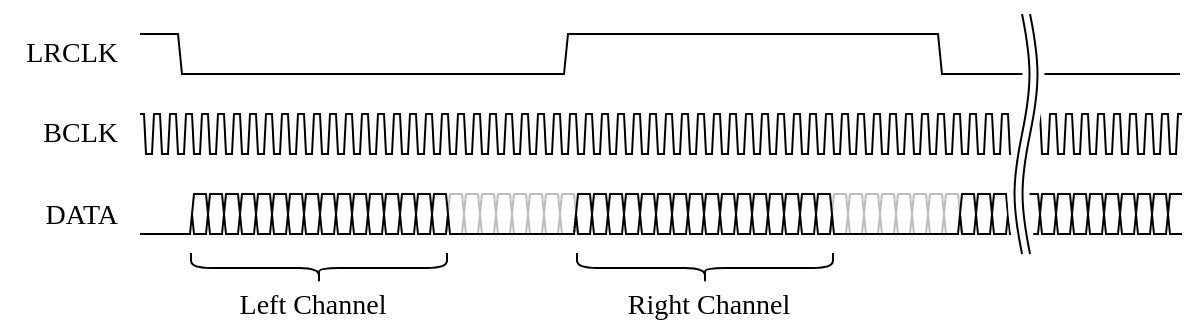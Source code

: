 <mxfile version="18.1.3" type="google"><diagram id="19Gw4mGQNyPesh3GF-2r" name="Page-1"><mxGraphModel grid="1" page="1" gridSize="10" guides="1" tooltips="1" connect="1" arrows="1" fold="1" pageScale="1" pageWidth="1654" pageHeight="1169" math="0" shadow="0"><root><mxCell id="0"/><mxCell id="1" parent="0"/><mxCell id="bQujbkUT8Vft5-IlBQ5x-180" value="" style="endArrow=none;html=1;rounded=0;strokeColor=#BEBEBE;" edge="1" parent="1"><mxGeometry width="50" height="50" relative="1" as="geometry"><mxPoint x="666" y="220" as="sourcePoint"/><mxPoint x="674" y="240" as="targetPoint"/><Array as="points"><mxPoint x="666" y="220"/><mxPoint x="669" y="220"/><mxPoint x="671" y="240"/></Array></mxGeometry></mxCell><mxCell id="bQujbkUT8Vft5-IlBQ5x-183" value="" style="endArrow=none;html=1;rounded=0;strokeColor=#BEBEBE;" edge="1" parent="1"><mxGeometry width="50" height="50" relative="1" as="geometry"><mxPoint x="658" y="220" as="sourcePoint"/><mxPoint x="666" y="240" as="targetPoint"/><Array as="points"><mxPoint x="658" y="220"/><mxPoint x="661" y="220"/><mxPoint x="663" y="240"/></Array></mxGeometry></mxCell><mxCell id="bQujbkUT8Vft5-IlBQ5x-184" value="" style="endArrow=none;html=1;rounded=0;strokeColor=#BEBEBE;" edge="1" parent="1"><mxGeometry width="50" height="50" relative="1" as="geometry"><mxPoint x="658" y="240" as="sourcePoint"/><mxPoint x="666" y="220" as="targetPoint"/><Array as="points"><mxPoint x="658" y="240"/><mxPoint x="661" y="240"/><mxPoint x="663" y="220"/></Array></mxGeometry></mxCell><mxCell id="bQujbkUT8Vft5-IlBQ5x-197" value="" style="endArrow=none;html=1;rounded=0;strokeColor=#000000;" edge="1" parent="1"><mxGeometry width="50" height="50" relative="1" as="geometry"><mxPoint x="670" y="230" as="sourcePoint"/><mxPoint x="674" y="240" as="targetPoint"/><Array as="points"><mxPoint x="670" y="230"/><mxPoint x="671" y="240"/></Array></mxGeometry></mxCell><mxCell id="bQujbkUT8Vft5-IlBQ5x-199" value="" style="endArrow=none;html=1;rounded=0;" edge="1" parent="1"><mxGeometry width="50" height="50" relative="1" as="geometry"><mxPoint x="674" y="220" as="sourcePoint"/><mxPoint x="682" y="240" as="targetPoint"/><Array as="points"><mxPoint x="674" y="220"/><mxPoint x="677" y="220"/><mxPoint x="679" y="240"/></Array></mxGeometry></mxCell><mxCell id="bQujbkUT8Vft5-IlBQ5x-200" value="" style="endArrow=none;html=1;rounded=0;" edge="1" parent="1"><mxGeometry width="50" height="50" relative="1" as="geometry"><mxPoint x="674" y="240" as="sourcePoint"/><mxPoint x="682" y="220" as="targetPoint"/><Array as="points"><mxPoint x="674" y="240"/><mxPoint x="677" y="240"/><mxPoint x="679" y="220"/></Array></mxGeometry></mxCell><mxCell id="bQujbkUT8Vft5-IlBQ5x-201" value="" style="endArrow=none;html=1;rounded=0;" edge="1" parent="1"><mxGeometry width="50" height="50" relative="1" as="geometry"><mxPoint x="682" y="220" as="sourcePoint"/><mxPoint x="690" y="240" as="targetPoint"/><Array as="points"><mxPoint x="682" y="220"/><mxPoint x="685" y="220"/><mxPoint x="687" y="240"/></Array></mxGeometry></mxCell><mxCell id="bQujbkUT8Vft5-IlBQ5x-202" value="" style="endArrow=none;html=1;rounded=0;" edge="1" parent="1"><mxGeometry width="50" height="50" relative="1" as="geometry"><mxPoint x="682" y="240" as="sourcePoint"/><mxPoint x="690" y="220" as="targetPoint"/><Array as="points"><mxPoint x="682" y="240"/><mxPoint x="685" y="240"/><mxPoint x="687" y="220"/></Array></mxGeometry></mxCell><mxCell id="bQujbkUT8Vft5-IlBQ5x-203" value="" style="endArrow=none;html=1;rounded=0;" edge="1" parent="1"><mxGeometry width="50" height="50" relative="1" as="geometry"><mxPoint x="690" y="220" as="sourcePoint"/><mxPoint x="698" y="240" as="targetPoint"/><Array as="points"><mxPoint x="690" y="220"/><mxPoint x="693" y="220"/><mxPoint x="695" y="240"/></Array></mxGeometry></mxCell><mxCell id="bQujbkUT8Vft5-IlBQ5x-204" value="" style="endArrow=none;html=1;rounded=0;" edge="1" parent="1"><mxGeometry width="50" height="50" relative="1" as="geometry"><mxPoint x="690" y="240" as="sourcePoint"/><mxPoint x="698" y="220" as="targetPoint"/><Array as="points"><mxPoint x="690" y="240"/><mxPoint x="693" y="240"/><mxPoint x="695" y="220"/></Array></mxGeometry></mxCell><mxCell id="bQujbkUT8Vft5-IlBQ5x-205" value="" style="endArrow=none;html=1;rounded=0;" edge="1" parent="1"><mxGeometry width="50" height="50" relative="1" as="geometry"><mxPoint x="770" y="220" as="sourcePoint"/><mxPoint x="778" y="240" as="targetPoint"/><Array as="points"><mxPoint x="770" y="220"/><mxPoint x="773" y="220"/><mxPoint x="775" y="240"/></Array></mxGeometry></mxCell><mxCell id="bQujbkUT8Vft5-IlBQ5x-206" value="" style="endArrow=none;html=1;rounded=0;" edge="1" parent="1"><mxGeometry width="50" height="50" relative="1" as="geometry"><mxPoint x="770" y="240" as="sourcePoint"/><mxPoint x="778" y="220" as="targetPoint"/><Array as="points"><mxPoint x="770" y="240"/><mxPoint x="773" y="240"/><mxPoint x="775" y="220"/></Array></mxGeometry></mxCell><mxCell id="bQujbkUT8Vft5-IlBQ5x-207" value="" style="endArrow=none;html=1;rounded=0;" edge="1" parent="1"><mxGeometry width="50" height="50" relative="1" as="geometry"><mxPoint x="778" y="220" as="sourcePoint"/><mxPoint x="781" y="220" as="targetPoint"/><Array as="points"><mxPoint x="778" y="220"/><mxPoint x="781" y="220"/></Array></mxGeometry></mxCell><mxCell id="bQujbkUT8Vft5-IlBQ5x-208" value="" style="endArrow=none;html=1;rounded=0;" edge="1" parent="1"><mxGeometry width="50" height="50" relative="1" as="geometry"><mxPoint x="778" y="240" as="sourcePoint"/><mxPoint x="781" y="240" as="targetPoint"/><Array as="points"><mxPoint x="778" y="240"/><mxPoint x="781" y="240"/></Array></mxGeometry></mxCell><mxCell id="bQujbkUT8Vft5-IlBQ5x-210" value="" style="endArrow=none;html=1;rounded=0;" edge="1" parent="1"><mxGeometry width="50" height="50" relative="1" as="geometry"><mxPoint x="746" y="220" as="sourcePoint"/><mxPoint x="754" y="240" as="targetPoint"/><Array as="points"><mxPoint x="746" y="220"/><mxPoint x="749" y="220"/><mxPoint x="751" y="240"/></Array></mxGeometry></mxCell><mxCell id="bQujbkUT8Vft5-IlBQ5x-211" value="" style="endArrow=none;html=1;rounded=0;" edge="1" parent="1"><mxGeometry width="50" height="50" relative="1" as="geometry"><mxPoint x="746" y="240" as="sourcePoint"/><mxPoint x="754" y="220" as="targetPoint"/><Array as="points"><mxPoint x="746" y="240"/><mxPoint x="749" y="240"/><mxPoint x="751" y="220"/></Array></mxGeometry></mxCell><mxCell id="bQujbkUT8Vft5-IlBQ5x-212" value="" style="endArrow=none;html=1;rounded=0;" edge="1" parent="1"><mxGeometry width="50" height="50" relative="1" as="geometry"><mxPoint x="754" y="220" as="sourcePoint"/><mxPoint x="762" y="240" as="targetPoint"/><Array as="points"><mxPoint x="754" y="220"/><mxPoint x="757" y="220"/><mxPoint x="759" y="240"/></Array></mxGeometry></mxCell><mxCell id="bQujbkUT8Vft5-IlBQ5x-213" value="" style="endArrow=none;html=1;rounded=0;" edge="1" parent="1"><mxGeometry width="50" height="50" relative="1" as="geometry"><mxPoint x="754" y="240" as="sourcePoint"/><mxPoint x="762" y="220" as="targetPoint"/><Array as="points"><mxPoint x="754" y="240"/><mxPoint x="757" y="240"/><mxPoint x="759" y="220"/></Array></mxGeometry></mxCell><mxCell id="bQujbkUT8Vft5-IlBQ5x-214" value="" style="endArrow=none;html=1;rounded=0;" edge="1" parent="1"><mxGeometry width="50" height="50" relative="1" as="geometry"><mxPoint x="762" y="220" as="sourcePoint"/><mxPoint x="770" y="240" as="targetPoint"/><Array as="points"><mxPoint x="762" y="220"/><mxPoint x="765" y="220"/><mxPoint x="767" y="240"/></Array></mxGeometry></mxCell><mxCell id="bQujbkUT8Vft5-IlBQ5x-215" value="" style="endArrow=none;html=1;rounded=0;" edge="1" parent="1"><mxGeometry width="50" height="50" relative="1" as="geometry"><mxPoint x="762" y="240" as="sourcePoint"/><mxPoint x="770" y="220" as="targetPoint"/><Array as="points"><mxPoint x="762" y="240"/><mxPoint x="765" y="240"/><mxPoint x="767" y="220"/></Array></mxGeometry></mxCell><mxCell id="bQujbkUT8Vft5-IlBQ5x-216" value="" style="endArrow=none;html=1;rounded=0;" edge="1" parent="1"><mxGeometry width="50" height="50" relative="1" as="geometry"><mxPoint x="698" y="220" as="sourcePoint"/><mxPoint x="706" y="240" as="targetPoint"/><Array as="points"><mxPoint x="698" y="220"/><mxPoint x="701" y="220"/><mxPoint x="703" y="240"/></Array></mxGeometry></mxCell><mxCell id="bQujbkUT8Vft5-IlBQ5x-217" value="" style="endArrow=none;html=1;rounded=0;" edge="1" parent="1"><mxGeometry width="50" height="50" relative="1" as="geometry"><mxPoint x="698" y="240" as="sourcePoint"/><mxPoint x="706" y="220" as="targetPoint"/><Array as="points"><mxPoint x="698" y="240"/><mxPoint x="701" y="240"/><mxPoint x="703" y="220"/></Array></mxGeometry></mxCell><mxCell id="bQujbkUT8Vft5-IlBQ5x-218" value="" style="endArrow=none;html=1;rounded=0;" edge="1" parent="1"><mxGeometry width="50" height="50" relative="1" as="geometry"><mxPoint x="706" y="220" as="sourcePoint"/><mxPoint x="714" y="240" as="targetPoint"/><Array as="points"><mxPoint x="706" y="220"/><mxPoint x="709" y="220"/><mxPoint x="711" y="240"/></Array></mxGeometry></mxCell><mxCell id="bQujbkUT8Vft5-IlBQ5x-219" value="" style="endArrow=none;html=1;rounded=0;" edge="1" parent="1"><mxGeometry width="50" height="50" relative="1" as="geometry"><mxPoint x="706" y="240" as="sourcePoint"/><mxPoint x="714" y="220" as="targetPoint"/><Array as="points"><mxPoint x="706" y="240"/><mxPoint x="709" y="240"/><mxPoint x="711" y="220"/></Array></mxGeometry></mxCell><mxCell id="bQujbkUT8Vft5-IlBQ5x-220" value="" style="endArrow=none;html=1;rounded=0;" edge="1" parent="1"><mxGeometry width="50" height="50" relative="1" as="geometry"><mxPoint x="714" y="220" as="sourcePoint"/><mxPoint x="722" y="240" as="targetPoint"/><Array as="points"><mxPoint x="714" y="220"/><mxPoint x="717" y="220"/><mxPoint x="719" y="240"/></Array></mxGeometry></mxCell><mxCell id="bQujbkUT8Vft5-IlBQ5x-221" value="" style="endArrow=none;html=1;rounded=0;" edge="1" parent="1"><mxGeometry width="50" height="50" relative="1" as="geometry"><mxPoint x="714" y="240" as="sourcePoint"/><mxPoint x="722" y="220" as="targetPoint"/><Array as="points"><mxPoint x="714" y="240"/><mxPoint x="717" y="240"/><mxPoint x="719" y="220"/></Array></mxGeometry></mxCell><mxCell id="bQujbkUT8Vft5-IlBQ5x-222" value="" style="endArrow=none;html=1;rounded=0;" edge="1" parent="1"><mxGeometry width="50" height="50" relative="1" as="geometry"><mxPoint x="722" y="220" as="sourcePoint"/><mxPoint x="730" y="240" as="targetPoint"/><Array as="points"><mxPoint x="722" y="220"/><mxPoint x="725" y="220"/><mxPoint x="727" y="240"/></Array></mxGeometry></mxCell><mxCell id="bQujbkUT8Vft5-IlBQ5x-223" value="" style="endArrow=none;html=1;rounded=0;" edge="1" parent="1"><mxGeometry width="50" height="50" relative="1" as="geometry"><mxPoint x="722" y="240" as="sourcePoint"/><mxPoint x="730" y="220" as="targetPoint"/><Array as="points"><mxPoint x="722" y="240"/><mxPoint x="725" y="240"/><mxPoint x="727" y="220"/></Array></mxGeometry></mxCell><mxCell id="bQujbkUT8Vft5-IlBQ5x-224" value="" style="endArrow=none;html=1;rounded=0;" edge="1" parent="1"><mxGeometry width="50" height="50" relative="1" as="geometry"><mxPoint x="730" y="220" as="sourcePoint"/><mxPoint x="738" y="240" as="targetPoint"/><Array as="points"><mxPoint x="730" y="220"/><mxPoint x="733" y="220"/><mxPoint x="735" y="240"/></Array></mxGeometry></mxCell><mxCell id="bQujbkUT8Vft5-IlBQ5x-225" value="" style="endArrow=none;html=1;rounded=0;" edge="1" parent="1"><mxGeometry width="50" height="50" relative="1" as="geometry"><mxPoint x="730" y="240" as="sourcePoint"/><mxPoint x="738" y="220" as="targetPoint"/><Array as="points"><mxPoint x="730" y="240"/><mxPoint x="733" y="240"/><mxPoint x="735" y="220"/></Array></mxGeometry></mxCell><mxCell id="bQujbkUT8Vft5-IlBQ5x-226" value="" style="endArrow=none;html=1;rounded=0;" edge="1" parent="1"><mxGeometry width="50" height="50" relative="1" as="geometry"><mxPoint x="738" y="220" as="sourcePoint"/><mxPoint x="746" y="240" as="targetPoint"/><Array as="points"><mxPoint x="738" y="220"/><mxPoint x="741" y="220"/><mxPoint x="743" y="240"/></Array></mxGeometry></mxCell><mxCell id="bQujbkUT8Vft5-IlBQ5x-227" value="" style="endArrow=none;html=1;rounded=0;" edge="1" parent="1"><mxGeometry width="50" height="50" relative="1" as="geometry"><mxPoint x="738" y="240" as="sourcePoint"/><mxPoint x="746" y="220" as="targetPoint"/><Array as="points"><mxPoint x="738" y="240"/><mxPoint x="741" y="240"/><mxPoint x="743" y="220"/></Array></mxGeometry></mxCell><mxCell id="bQujbkUT8Vft5-IlBQ5x-181" value="" style="endArrow=none;html=1;rounded=0;strokeColor=#BEBEBE;" edge="1" parent="1"><mxGeometry width="50" height="50" relative="1" as="geometry"><mxPoint x="650" y="220" as="sourcePoint"/><mxPoint x="658" y="240" as="targetPoint"/><Array as="points"><mxPoint x="650" y="220"/><mxPoint x="653" y="220"/><mxPoint x="655" y="240"/></Array></mxGeometry></mxCell><mxCell id="bQujbkUT8Vft5-IlBQ5x-182" value="" style="endArrow=none;html=1;rounded=0;strokeColor=#BEBEBE;" edge="1" parent="1"><mxGeometry width="50" height="50" relative="1" as="geometry"><mxPoint x="650" y="240" as="sourcePoint"/><mxPoint x="658" y="220" as="targetPoint"/><Array as="points"><mxPoint x="650" y="240"/><mxPoint x="653" y="240"/><mxPoint x="655" y="220"/></Array></mxGeometry></mxCell><mxCell id="bQujbkUT8Vft5-IlBQ5x-185" value="" style="endArrow=none;html=1;rounded=0;strokeColor=#BEBEBE;" edge="1" parent="1"><mxGeometry width="50" height="50" relative="1" as="geometry"><mxPoint x="626" y="220" as="sourcePoint"/><mxPoint x="634" y="240" as="targetPoint"/><Array as="points"><mxPoint x="626" y="220"/><mxPoint x="629" y="220"/><mxPoint x="631" y="240"/></Array></mxGeometry></mxCell><mxCell id="bQujbkUT8Vft5-IlBQ5x-186" value="" style="endArrow=none;html=1;rounded=0;strokeColor=#BEBEBE;" edge="1" parent="1"><mxGeometry width="50" height="50" relative="1" as="geometry"><mxPoint x="626" y="240" as="sourcePoint"/><mxPoint x="634" y="220" as="targetPoint"/><Array as="points"><mxPoint x="626" y="240"/><mxPoint x="629" y="240"/><mxPoint x="631" y="220"/></Array></mxGeometry></mxCell><mxCell id="bQujbkUT8Vft5-IlBQ5x-187" value="" style="endArrow=none;html=1;rounded=0;strokeColor=#BEBEBE;" edge="1" parent="1"><mxGeometry width="50" height="50" relative="1" as="geometry"><mxPoint x="634" y="220" as="sourcePoint"/><mxPoint x="642" y="240" as="targetPoint"/><Array as="points"><mxPoint x="634" y="220"/><mxPoint x="637" y="220"/><mxPoint x="639" y="240"/></Array></mxGeometry></mxCell><mxCell id="bQujbkUT8Vft5-IlBQ5x-188" value="" style="endArrow=none;html=1;rounded=0;strokeColor=#BEBEBE;" edge="1" parent="1"><mxGeometry width="50" height="50" relative="1" as="geometry"><mxPoint x="634" y="240" as="sourcePoint"/><mxPoint x="642" y="220" as="targetPoint"/><Array as="points"><mxPoint x="634" y="240"/><mxPoint x="637" y="240"/><mxPoint x="639" y="220"/></Array></mxGeometry></mxCell><mxCell id="bQujbkUT8Vft5-IlBQ5x-189" value="" style="endArrow=none;html=1;rounded=0;strokeColor=#BEBEBE;" edge="1" parent="1"><mxGeometry width="50" height="50" relative="1" as="geometry"><mxPoint x="642" y="220" as="sourcePoint"/><mxPoint x="650" y="240" as="targetPoint"/><Array as="points"><mxPoint x="642" y="220"/><mxPoint x="645" y="220"/><mxPoint x="647" y="240"/></Array></mxGeometry></mxCell><mxCell id="bQujbkUT8Vft5-IlBQ5x-190" value="" style="endArrow=none;html=1;rounded=0;strokeColor=#BEBEBE;" edge="1" parent="1"><mxGeometry width="50" height="50" relative="1" as="geometry"><mxPoint x="642" y="240" as="sourcePoint"/><mxPoint x="650" y="220" as="targetPoint"/><Array as="points"><mxPoint x="642" y="240"/><mxPoint x="645" y="240"/><mxPoint x="647" y="220"/></Array></mxGeometry></mxCell><mxCell id="bQujbkUT8Vft5-IlBQ5x-191" value="" style="endArrow=none;html=1;rounded=0;strokeColor=#BEBEBE;" edge="1" parent="1"><mxGeometry width="50" height="50" relative="1" as="geometry"><mxPoint x="610" y="220" as="sourcePoint"/><mxPoint x="618" y="240" as="targetPoint"/><Array as="points"><mxPoint x="610" y="220"/><mxPoint x="613" y="220"/><mxPoint x="615" y="240"/></Array></mxGeometry></mxCell><mxCell id="bQujbkUT8Vft5-IlBQ5x-192" value="" style="endArrow=none;html=1;rounded=0;strokeColor=#BEBEBE;" edge="1" parent="1"><mxGeometry width="50" height="50" relative="1" as="geometry"><mxPoint x="610" y="240" as="sourcePoint"/><mxPoint x="618" y="220" as="targetPoint"/><Array as="points"><mxPoint x="610" y="240"/><mxPoint x="613" y="240"/><mxPoint x="615" y="220"/></Array></mxGeometry></mxCell><mxCell id="bQujbkUT8Vft5-IlBQ5x-193" value="" style="endArrow=none;html=1;rounded=0;strokeColor=#BEBEBE;" edge="1" parent="1"><mxGeometry width="50" height="50" relative="1" as="geometry"><mxPoint x="618" y="220" as="sourcePoint"/><mxPoint x="626" y="240" as="targetPoint"/><Array as="points"><mxPoint x="618" y="220"/><mxPoint x="621" y="220"/><mxPoint x="623" y="240"/></Array></mxGeometry></mxCell><mxCell id="bQujbkUT8Vft5-IlBQ5x-194" value="" style="endArrow=none;html=1;rounded=0;strokeColor=#BEBEBE;" edge="1" parent="1"><mxGeometry width="50" height="50" relative="1" as="geometry"><mxPoint x="618" y="240" as="sourcePoint"/><mxPoint x="626" y="220" as="targetPoint"/><Array as="points"><mxPoint x="618" y="240"/><mxPoint x="621" y="240"/><mxPoint x="623" y="220"/></Array></mxGeometry></mxCell><mxCell id="bQujbkUT8Vft5-IlBQ5x-196" value="" style="endArrow=none;html=1;rounded=0;strokeColor=#BEBEBE;" edge="1" parent="1"><mxGeometry width="50" height="50" relative="1" as="geometry"><mxPoint x="602" y="240" as="sourcePoint"/><mxPoint x="610" y="220" as="targetPoint"/><Array as="points"><mxPoint x="602" y="240"/><mxPoint x="605" y="240"/><mxPoint x="607" y="220"/></Array></mxGeometry></mxCell><mxCell id="bQujbkUT8Vft5-IlBQ5x-179" value="" style="endArrow=none;html=1;rounded=0;strokeColor=#BEBEBE;" edge="1" parent="1"><mxGeometry width="50" height="50" relative="1" as="geometry"><mxPoint x="474" y="220" as="sourcePoint"/><mxPoint x="482" y="240" as="targetPoint"/><Array as="points"><mxPoint x="474" y="220"/><mxPoint x="477" y="220"/><mxPoint x="479" y="240"/></Array></mxGeometry></mxCell><mxCell id="bQujbkUT8Vft5-IlBQ5x-178" value="" style="endArrow=none;html=1;rounded=0;strokeColor=#BEBEBE;" edge="1" parent="1"><mxGeometry width="50" height="50" relative="1" as="geometry"><mxPoint x="410" y="240" as="sourcePoint"/><mxPoint x="418" y="220" as="targetPoint"/><Array as="points"><mxPoint x="410" y="240"/><mxPoint x="413" y="240"/><mxPoint x="415" y="220"/></Array></mxGeometry></mxCell><mxCell id="bQujbkUT8Vft5-IlBQ5x-163" value="" style="endArrow=none;html=1;rounded=0;strokeColor=#BEBEBE;" edge="1" parent="1"><mxGeometry width="50" height="50" relative="1" as="geometry"><mxPoint x="458" y="220" as="sourcePoint"/><mxPoint x="466" y="240" as="targetPoint"/><Array as="points"><mxPoint x="458" y="220"/><mxPoint x="461" y="220"/><mxPoint x="463" y="240"/></Array></mxGeometry></mxCell><mxCell id="bQujbkUT8Vft5-IlBQ5x-164" value="" style="endArrow=none;html=1;rounded=0;strokeColor=#BEBEBE;" edge="1" parent="1"><mxGeometry width="50" height="50" relative="1" as="geometry"><mxPoint x="458" y="240" as="sourcePoint"/><mxPoint x="466" y="220" as="targetPoint"/><Array as="points"><mxPoint x="458" y="240"/><mxPoint x="461" y="240"/><mxPoint x="463" y="220"/></Array></mxGeometry></mxCell><mxCell id="bQujbkUT8Vft5-IlBQ5x-165" value="" style="endArrow=none;html=1;rounded=0;strokeColor=#BEBEBE;" edge="1" parent="1"><mxGeometry width="50" height="50" relative="1" as="geometry"><mxPoint x="466" y="220" as="sourcePoint"/><mxPoint x="474" y="240" as="targetPoint"/><Array as="points"><mxPoint x="466" y="220"/><mxPoint x="469" y="220"/><mxPoint x="471" y="240"/></Array></mxGeometry></mxCell><mxCell id="bQujbkUT8Vft5-IlBQ5x-166" value="" style="endArrow=none;html=1;rounded=0;strokeColor=#BEBEBE;" edge="1" parent="1"><mxGeometry width="50" height="50" relative="1" as="geometry"><mxPoint x="466" y="240" as="sourcePoint"/><mxPoint x="474" y="220" as="targetPoint"/><Array as="points"><mxPoint x="466" y="240"/><mxPoint x="469" y="240"/><mxPoint x="471" y="220"/></Array></mxGeometry></mxCell><mxCell id="bQujbkUT8Vft5-IlBQ5x-168" value="" style="endArrow=none;html=1;rounded=0;strokeColor=#BEBEBE;" edge="1" parent="1"><mxGeometry width="50" height="50" relative="1" as="geometry"><mxPoint x="434" y="220" as="sourcePoint"/><mxPoint x="442" y="240" as="targetPoint"/><Array as="points"><mxPoint x="434" y="220"/><mxPoint x="437" y="220"/><mxPoint x="439" y="240"/></Array></mxGeometry></mxCell><mxCell id="bQujbkUT8Vft5-IlBQ5x-169" value="" style="endArrow=none;html=1;rounded=0;strokeColor=#BEBEBE;" edge="1" parent="1"><mxGeometry width="50" height="50" relative="1" as="geometry"><mxPoint x="434" y="240" as="sourcePoint"/><mxPoint x="442" y="220" as="targetPoint"/><Array as="points"><mxPoint x="434" y="240"/><mxPoint x="437" y="240"/><mxPoint x="439" y="220"/></Array></mxGeometry></mxCell><mxCell id="bQujbkUT8Vft5-IlBQ5x-170" value="" style="endArrow=none;html=1;rounded=0;strokeColor=#BEBEBE;" edge="1" parent="1"><mxGeometry width="50" height="50" relative="1" as="geometry"><mxPoint x="442" y="220" as="sourcePoint"/><mxPoint x="450" y="240" as="targetPoint"/><Array as="points"><mxPoint x="442" y="220"/><mxPoint x="445" y="220"/><mxPoint x="447" y="240"/></Array></mxGeometry></mxCell><mxCell id="bQujbkUT8Vft5-IlBQ5x-171" value="" style="endArrow=none;html=1;rounded=0;strokeColor=#BEBEBE;" edge="1" parent="1"><mxGeometry width="50" height="50" relative="1" as="geometry"><mxPoint x="442" y="240" as="sourcePoint"/><mxPoint x="450" y="220" as="targetPoint"/><Array as="points"><mxPoint x="442" y="240"/><mxPoint x="445" y="240"/><mxPoint x="447" y="220"/></Array></mxGeometry></mxCell><mxCell id="bQujbkUT8Vft5-IlBQ5x-172" value="" style="endArrow=none;html=1;rounded=0;strokeColor=#BEBEBE;" edge="1" parent="1"><mxGeometry width="50" height="50" relative="1" as="geometry"><mxPoint x="450" y="220" as="sourcePoint"/><mxPoint x="458" y="240" as="targetPoint"/><Array as="points"><mxPoint x="450" y="220"/><mxPoint x="453" y="220"/><mxPoint x="455" y="240"/></Array></mxGeometry></mxCell><mxCell id="bQujbkUT8Vft5-IlBQ5x-173" value="" style="endArrow=none;html=1;rounded=0;strokeColor=#BEBEBE;" edge="1" parent="1"><mxGeometry width="50" height="50" relative="1" as="geometry"><mxPoint x="450" y="240" as="sourcePoint"/><mxPoint x="458" y="220" as="targetPoint"/><Array as="points"><mxPoint x="450" y="240"/><mxPoint x="453" y="240"/><mxPoint x="455" y="220"/></Array></mxGeometry></mxCell><mxCell id="bQujbkUT8Vft5-IlBQ5x-174" value="" style="endArrow=none;html=1;rounded=0;strokeColor=#BEBEBE;" edge="1" parent="1"><mxGeometry width="50" height="50" relative="1" as="geometry"><mxPoint x="418" y="220" as="sourcePoint"/><mxPoint x="426" y="240" as="targetPoint"/><Array as="points"><mxPoint x="418" y="220"/><mxPoint x="421" y="220"/><mxPoint x="423" y="240"/></Array></mxGeometry></mxCell><mxCell id="bQujbkUT8Vft5-IlBQ5x-175" value="" style="endArrow=none;html=1;rounded=0;strokeColor=#BEBEBE;" edge="1" parent="1"><mxGeometry width="50" height="50" relative="1" as="geometry"><mxPoint x="418" y="240" as="sourcePoint"/><mxPoint x="426" y="220" as="targetPoint"/><Array as="points"><mxPoint x="418" y="240"/><mxPoint x="421" y="240"/><mxPoint x="423" y="220"/></Array></mxGeometry></mxCell><mxCell id="bQujbkUT8Vft5-IlBQ5x-176" value="" style="endArrow=none;html=1;rounded=0;strokeColor=#BEBEBE;" edge="1" parent="1"><mxGeometry width="50" height="50" relative="1" as="geometry"><mxPoint x="426" y="220" as="sourcePoint"/><mxPoint x="434" y="240" as="targetPoint"/><Array as="points"><mxPoint x="426" y="220"/><mxPoint x="429" y="220"/><mxPoint x="431" y="240"/></Array></mxGeometry></mxCell><mxCell id="bQujbkUT8Vft5-IlBQ5x-177" value="" style="endArrow=none;html=1;rounded=0;strokeColor=#BEBEBE;" edge="1" parent="1"><mxGeometry width="50" height="50" relative="1" as="geometry"><mxPoint x="426" y="240" as="sourcePoint"/><mxPoint x="434" y="220" as="targetPoint"/><Array as="points"><mxPoint x="426" y="240"/><mxPoint x="429" y="240"/><mxPoint x="431" y="220"/></Array></mxGeometry></mxCell><mxCell id="bQujbkUT8Vft5-IlBQ5x-51" value="" style="endArrow=none;html=1;rounded=0;" edge="1" parent="1"><mxGeometry width="50" height="50" relative="1" as="geometry"><mxPoint x="664" y="200" as="sourcePoint"/><mxPoint x="673" y="200" as="targetPoint"/><Array as="points"><mxPoint x="666" y="200"/><mxPoint x="667" y="180"/><mxPoint x="670" y="180"/><mxPoint x="671" y="200"/></Array></mxGeometry></mxCell><mxCell id="bQujbkUT8Vft5-IlBQ5x-52" value="" style="endArrow=none;html=1;rounded=0;" edge="1" parent="1"><mxGeometry width="50" height="50" relative="1" as="geometry"><mxPoint x="672" y="200" as="sourcePoint"/><mxPoint x="681" y="200" as="targetPoint"/><Array as="points"><mxPoint x="674" y="200"/><mxPoint x="675" y="180"/><mxPoint x="678" y="180"/><mxPoint x="679" y="200"/></Array></mxGeometry></mxCell><mxCell id="bQujbkUT8Vft5-IlBQ5x-53" value="" style="endArrow=none;html=1;rounded=0;" edge="1" parent="1"><mxGeometry width="50" height="50" relative="1" as="geometry"><mxPoint x="680" y="200" as="sourcePoint"/><mxPoint x="689" y="200" as="targetPoint"/><Array as="points"><mxPoint x="682" y="200"/><mxPoint x="683" y="180"/><mxPoint x="686" y="180"/><mxPoint x="687" y="200"/></Array></mxGeometry></mxCell><mxCell id="bQujbkUT8Vft5-IlBQ5x-54" value="" style="endArrow=none;html=1;rounded=0;" edge="1" parent="1"><mxGeometry width="50" height="50" relative="1" as="geometry"><mxPoint x="688" y="200" as="sourcePoint"/><mxPoint x="697" y="200" as="targetPoint"/><Array as="points"><mxPoint x="690" y="200"/><mxPoint x="691" y="180"/><mxPoint x="694" y="180"/><mxPoint x="695" y="200"/></Array></mxGeometry></mxCell><mxCell id="bQujbkUT8Vft5-IlBQ5x-56" value="" style="endArrow=none;html=1;rounded=0;" edge="1" parent="1"><mxGeometry width="50" height="50" relative="1" as="geometry"><mxPoint x="704" y="200" as="sourcePoint"/><mxPoint x="713" y="200" as="targetPoint"/><Array as="points"><mxPoint x="706" y="200"/><mxPoint x="707" y="180"/><mxPoint x="710" y="180"/><mxPoint x="711" y="200"/></Array></mxGeometry></mxCell><mxCell id="bQujbkUT8Vft5-IlBQ5x-57" value="" style="endArrow=none;html=1;rounded=0;" edge="1" parent="1"><mxGeometry width="50" height="50" relative="1" as="geometry"><mxPoint x="712" y="200" as="sourcePoint"/><mxPoint x="721" y="200" as="targetPoint"/><Array as="points"><mxPoint x="714" y="200"/><mxPoint x="715" y="180"/><mxPoint x="718" y="180"/><mxPoint x="719" y="200"/></Array></mxGeometry></mxCell><mxCell id="bQujbkUT8Vft5-IlBQ5x-58" value="" style="endArrow=none;html=1;rounded=0;" edge="1" parent="1"><mxGeometry width="50" height="50" relative="1" as="geometry"><mxPoint x="720" y="200" as="sourcePoint"/><mxPoint x="729" y="200" as="targetPoint"/><Array as="points"><mxPoint x="722" y="200"/><mxPoint x="723" y="180"/><mxPoint x="726" y="180"/><mxPoint x="727" y="200"/></Array></mxGeometry></mxCell><mxCell id="bQujbkUT8Vft5-IlBQ5x-59" value="" style="endArrow=none;html=1;rounded=0;" edge="1" parent="1"><mxGeometry width="50" height="50" relative="1" as="geometry"><mxPoint x="728" y="200" as="sourcePoint"/><mxPoint x="737" y="200" as="targetPoint"/><Array as="points"><mxPoint x="730" y="200"/><mxPoint x="731" y="180"/><mxPoint x="734" y="180"/><mxPoint x="735" y="200"/></Array></mxGeometry></mxCell><mxCell id="bQujbkUT8Vft5-IlBQ5x-60" value="" style="endArrow=none;html=1;rounded=0;" edge="1" parent="1"><mxGeometry width="50" height="50" relative="1" as="geometry"><mxPoint x="736" y="200" as="sourcePoint"/><mxPoint x="745" y="200" as="targetPoint"/><Array as="points"><mxPoint x="738" y="200"/><mxPoint x="739" y="180"/><mxPoint x="742" y="180"/><mxPoint x="743" y="200"/></Array></mxGeometry></mxCell><mxCell id="bQujbkUT8Vft5-IlBQ5x-61" value="" style="endArrow=none;html=1;rounded=0;" edge="1" parent="1"><mxGeometry width="50" height="50" relative="1" as="geometry"><mxPoint x="744" y="200" as="sourcePoint"/><mxPoint x="753" y="200" as="targetPoint"/><Array as="points"><mxPoint x="746" y="200"/><mxPoint x="747" y="180"/><mxPoint x="750" y="180"/><mxPoint x="751" y="200"/></Array></mxGeometry></mxCell><mxCell id="bQujbkUT8Vft5-IlBQ5x-62" value="" style="endArrow=none;html=1;rounded=0;" edge="1" parent="1"><mxGeometry width="50" height="50" relative="1" as="geometry"><mxPoint x="752" y="200" as="sourcePoint"/><mxPoint x="761" y="200" as="targetPoint"/><Array as="points"><mxPoint x="754" y="200"/><mxPoint x="755" y="180"/><mxPoint x="758" y="180"/><mxPoint x="759" y="200"/></Array></mxGeometry></mxCell><mxCell id="bQujbkUT8Vft5-IlBQ5x-63" value="" style="endArrow=none;html=1;rounded=0;" edge="1" parent="1"><mxGeometry width="50" height="50" relative="1" as="geometry"><mxPoint x="760" y="200" as="sourcePoint"/><mxPoint x="769" y="200" as="targetPoint"/><Array as="points"><mxPoint x="762" y="200"/><mxPoint x="763" y="180"/><mxPoint x="766" y="180"/><mxPoint x="767" y="200"/></Array></mxGeometry></mxCell><mxCell id="bQujbkUT8Vft5-IlBQ5x-64" value="" style="endArrow=none;html=1;rounded=0;" edge="1" parent="1"><mxGeometry width="50" height="50" relative="1" as="geometry"><mxPoint x="768" y="200" as="sourcePoint"/><mxPoint x="777" y="200" as="targetPoint"/><Array as="points"><mxPoint x="770" y="200"/><mxPoint x="771" y="180"/><mxPoint x="774" y="180"/><mxPoint x="775" y="200"/></Array></mxGeometry></mxCell><mxCell id="bQujbkUT8Vft5-IlBQ5x-65" value="" style="endArrow=none;html=1;rounded=0;" edge="1" parent="1"><mxGeometry width="50" height="50" relative="1" as="geometry"><mxPoint x="776" y="200" as="sourcePoint"/><mxPoint x="781" y="180" as="targetPoint"/><Array as="points"><mxPoint x="778" y="200"/><mxPoint x="779" y="180"/><mxPoint x="781" y="180"/><mxPoint x="780" y="180"/></Array></mxGeometry></mxCell><mxCell id="pNmQiLQqmrkxgQfP4yBV-1" value="" style="endArrow=none;html=1;rounded=0;" edge="1" parent="1"><mxGeometry width="50" height="50" relative="1" as="geometry"><mxPoint x="280" y="200" as="sourcePoint"/><mxPoint x="289" y="200" as="targetPoint"/><Array as="points"><mxPoint x="282" y="200"/><mxPoint x="283" y="180"/><mxPoint x="286" y="180"/><mxPoint x="287" y="200"/></Array></mxGeometry></mxCell><mxCell id="pNmQiLQqmrkxgQfP4yBV-18" value="" style="endArrow=none;html=1;rounded=0;" edge="1" parent="1"><mxGeometry width="50" height="50" relative="1" as="geometry"><mxPoint x="260" y="140" as="sourcePoint"/><mxPoint x="780" y="160" as="targetPoint"/><Array as="points"><mxPoint x="279" y="140"/><mxPoint x="281" y="160"/><mxPoint x="472" y="160"/><mxPoint x="474" y="140"/><mxPoint x="659" y="140"/><mxPoint x="661" y="160"/></Array></mxGeometry></mxCell><mxCell id="pNmQiLQqmrkxgQfP4yBV-58" value="" style="shape=curlyBracket;whiteSpace=wrap;html=1;rounded=1;strokeColor=#000000;strokeWidth=1;fillColor=none;rotation=-90;size=0.5;" vertex="1" parent="1"><mxGeometry x="342" y="193" width="15" height="128" as="geometry"/></mxCell><mxCell id="pNmQiLQqmrkxgQfP4yBV-59" value="&lt;font face=&quot;CMU Serif&quot;&gt;&lt;span style=&quot;font-size: 14px;&quot;&gt;Left Channel&lt;br&gt;&lt;/span&gt;&lt;/font&gt;" style="text;html=1;align=center;verticalAlign=middle;resizable=0;points=[];autosize=1;strokeColor=none;fillColor=none;" vertex="1" parent="1"><mxGeometry x="296" y="266" width="100" height="20" as="geometry"/></mxCell><mxCell id="pNmQiLQqmrkxgQfP4yBV-61" value="&lt;font face=&quot;CMU Serif&quot;&gt;&lt;span style=&quot;font-size: 14px;&quot;&gt;LRCLK&lt;br&gt;&lt;/span&gt;&lt;/font&gt;" style="text;html=1;align=right;verticalAlign=middle;resizable=0;points=[];autosize=1;strokeColor=none;fillColor=none;" vertex="1" parent="1"><mxGeometry x="190" y="140" width="60" height="20" as="geometry"/></mxCell><mxCell id="pNmQiLQqmrkxgQfP4yBV-62" value="&lt;font face=&quot;CMU Serif&quot;&gt;&lt;span style=&quot;font-size: 14px;&quot;&gt;BCLK&lt;br&gt;&lt;/span&gt;&lt;/font&gt;" style="text;html=1;align=right;verticalAlign=middle;resizable=0;points=[];autosize=1;strokeColor=none;fillColor=none;" vertex="1" parent="1"><mxGeometry x="190" y="180" width="60" height="20" as="geometry"/></mxCell><mxCell id="pNmQiLQqmrkxgQfP4yBV-63" value="&lt;font face=&quot;CMU Serif&quot;&gt;&lt;span style=&quot;font-size: 14px;&quot;&gt;DATA&lt;br&gt;&lt;/span&gt;&lt;/font&gt;" style="text;html=1;align=right;verticalAlign=middle;resizable=0;points=[];autosize=1;strokeColor=none;fillColor=none;" vertex="1" parent="1"><mxGeometry x="200" y="221" width="50" height="20" as="geometry"/></mxCell><mxCell id="pNmQiLQqmrkxgQfP4yBV-65" value="" style="group" connectable="0" vertex="1" parent="1"><mxGeometry x="696" y="129" width="14" height="122" as="geometry"/></mxCell><mxCell id="pNmQiLQqmrkxgQfP4yBV-48" value="" style="pointerEvents=1;verticalLabelPosition=bottom;shadow=0;dashed=0;align=center;html=1;verticalAlign=top;shape=mxgraph.electrical.waveforms.sine_wave;rotation=90;strokeWidth=11;strokeColor=#FFFFFF;" vertex="1" parent="pNmQiLQqmrkxgQfP4yBV-65"><mxGeometry x="-54" y="56" width="122" height="10" as="geometry"/></mxCell><mxCell id="pNmQiLQqmrkxgQfP4yBV-46" value="" style="pointerEvents=1;verticalLabelPosition=bottom;shadow=0;dashed=0;align=center;html=1;verticalAlign=top;shape=mxgraph.electrical.waveforms.sine_wave;rotation=90;" vertex="1" parent="pNmQiLQqmrkxgQfP4yBV-65"><mxGeometry x="-55" y="56" width="120" height="10" as="geometry"/></mxCell><mxCell id="pNmQiLQqmrkxgQfP4yBV-47" value="" style="pointerEvents=1;verticalLabelPosition=bottom;shadow=0;dashed=0;align=center;html=1;verticalAlign=top;shape=mxgraph.electrical.waveforms.sine_wave;rotation=90;" vertex="1" parent="pNmQiLQqmrkxgQfP4yBV-65"><mxGeometry x="-51" y="56" width="120" height="10" as="geometry"/></mxCell><mxCell id="bQujbkUT8Vft5-IlBQ5x-4" value="" style="endArrow=none;html=1;rounded=0;" edge="1" parent="1"><mxGeometry width="50" height="50" relative="1" as="geometry"><mxPoint x="288" y="200" as="sourcePoint"/><mxPoint x="297.0" y="200" as="targetPoint"/><Array as="points"><mxPoint x="290" y="200"/><mxPoint x="291" y="180"/><mxPoint x="294" y="180"/><mxPoint x="295" y="200"/></Array></mxGeometry></mxCell><mxCell id="bQujbkUT8Vft5-IlBQ5x-5" value="" style="endArrow=none;html=1;rounded=0;" edge="1" parent="1"><mxGeometry width="50" height="50" relative="1" as="geometry"><mxPoint x="296" y="200" as="sourcePoint"/><mxPoint x="305.0" y="200" as="targetPoint"/><Array as="points"><mxPoint x="298" y="200"/><mxPoint x="299" y="180"/><mxPoint x="302" y="180"/><mxPoint x="303" y="200"/></Array></mxGeometry></mxCell><mxCell id="bQujbkUT8Vft5-IlBQ5x-6" value="" style="endArrow=none;html=1;rounded=0;" edge="1" parent="1"><mxGeometry width="50" height="50" relative="1" as="geometry"><mxPoint x="304" y="200" as="sourcePoint"/><mxPoint x="313.0" y="200" as="targetPoint"/><Array as="points"><mxPoint x="306" y="200"/><mxPoint x="307" y="180"/><mxPoint x="310" y="180"/><mxPoint x="311" y="200"/></Array></mxGeometry></mxCell><mxCell id="bQujbkUT8Vft5-IlBQ5x-7" value="" style="endArrow=none;html=1;rounded=0;" edge="1" parent="1"><mxGeometry width="50" height="50" relative="1" as="geometry"><mxPoint x="312" y="200" as="sourcePoint"/><mxPoint x="321" y="200" as="targetPoint"/><Array as="points"><mxPoint x="314" y="200"/><mxPoint x="315" y="180"/><mxPoint x="318" y="180"/><mxPoint x="319" y="200"/></Array></mxGeometry></mxCell><mxCell id="bQujbkUT8Vft5-IlBQ5x-8" value="" style="endArrow=none;html=1;rounded=0;" edge="1" parent="1"><mxGeometry width="50" height="50" relative="1" as="geometry"><mxPoint x="320" y="200" as="sourcePoint"/><mxPoint x="329" y="200" as="targetPoint"/><Array as="points"><mxPoint x="322" y="200"/><mxPoint x="323" y="180"/><mxPoint x="326" y="180"/><mxPoint x="327" y="200"/></Array></mxGeometry></mxCell><mxCell id="bQujbkUT8Vft5-IlBQ5x-9" value="" style="endArrow=none;html=1;rounded=0;" edge="1" parent="1"><mxGeometry width="50" height="50" relative="1" as="geometry"><mxPoint x="328" y="200" as="sourcePoint"/><mxPoint x="337" y="200" as="targetPoint"/><Array as="points"><mxPoint x="330" y="200"/><mxPoint x="331" y="180"/><mxPoint x="334" y="180"/><mxPoint x="335" y="200"/></Array></mxGeometry></mxCell><mxCell id="bQujbkUT8Vft5-IlBQ5x-10" value="" style="endArrow=none;html=1;rounded=0;" edge="1" parent="1"><mxGeometry width="50" height="50" relative="1" as="geometry"><mxPoint x="336" y="200" as="sourcePoint"/><mxPoint x="345" y="200" as="targetPoint"/><Array as="points"><mxPoint x="338" y="200"/><mxPoint x="339" y="180"/><mxPoint x="342" y="180"/><mxPoint x="343" y="200"/></Array></mxGeometry></mxCell><mxCell id="bQujbkUT8Vft5-IlBQ5x-11" value="" style="endArrow=none;html=1;rounded=0;" edge="1" parent="1"><mxGeometry width="50" height="50" relative="1" as="geometry"><mxPoint x="344" y="200" as="sourcePoint"/><mxPoint x="353" y="200" as="targetPoint"/><Array as="points"><mxPoint x="346" y="200"/><mxPoint x="347" y="180"/><mxPoint x="350" y="180"/><mxPoint x="351" y="200"/></Array></mxGeometry></mxCell><mxCell id="bQujbkUT8Vft5-IlBQ5x-12" value="" style="endArrow=none;html=1;rounded=0;" edge="1" parent="1"><mxGeometry width="50" height="50" relative="1" as="geometry"><mxPoint x="352" y="200" as="sourcePoint"/><mxPoint x="361" y="200" as="targetPoint"/><Array as="points"><mxPoint x="354" y="200"/><mxPoint x="355" y="180"/><mxPoint x="358" y="180"/><mxPoint x="359" y="200"/></Array></mxGeometry></mxCell><mxCell id="bQujbkUT8Vft5-IlBQ5x-13" value="" style="endArrow=none;html=1;rounded=0;" edge="1" parent="1"><mxGeometry width="50" height="50" relative="1" as="geometry"><mxPoint x="360" y="200" as="sourcePoint"/><mxPoint x="369" y="200" as="targetPoint"/><Array as="points"><mxPoint x="362" y="200"/><mxPoint x="363" y="180"/><mxPoint x="366" y="180"/><mxPoint x="367" y="200"/></Array></mxGeometry></mxCell><mxCell id="bQujbkUT8Vft5-IlBQ5x-14" value="" style="endArrow=none;html=1;rounded=0;" edge="1" parent="1"><mxGeometry width="50" height="50" relative="1" as="geometry"><mxPoint x="368" y="200" as="sourcePoint"/><mxPoint x="377" y="200" as="targetPoint"/><Array as="points"><mxPoint x="370" y="200"/><mxPoint x="371" y="180"/><mxPoint x="374" y="180"/><mxPoint x="375" y="200"/></Array></mxGeometry></mxCell><mxCell id="bQujbkUT8Vft5-IlBQ5x-15" value="" style="endArrow=none;html=1;rounded=0;" edge="1" parent="1"><mxGeometry width="50" height="50" relative="1" as="geometry"><mxPoint x="376" y="200" as="sourcePoint"/><mxPoint x="385" y="200" as="targetPoint"/><Array as="points"><mxPoint x="378" y="200"/><mxPoint x="379" y="180"/><mxPoint x="382" y="180"/><mxPoint x="383" y="200"/></Array></mxGeometry></mxCell><mxCell id="bQujbkUT8Vft5-IlBQ5x-16" value="" style="endArrow=none;html=1;rounded=0;" edge="1" parent="1"><mxGeometry width="50" height="50" relative="1" as="geometry"><mxPoint x="384" y="200" as="sourcePoint"/><mxPoint x="393" y="200" as="targetPoint"/><Array as="points"><mxPoint x="386" y="200"/><mxPoint x="387" y="180"/><mxPoint x="390" y="180"/><mxPoint x="391" y="200"/></Array></mxGeometry></mxCell><mxCell id="bQujbkUT8Vft5-IlBQ5x-17" value="" style="endArrow=none;html=1;rounded=0;" edge="1" parent="1"><mxGeometry width="50" height="50" relative="1" as="geometry"><mxPoint x="392" y="200" as="sourcePoint"/><mxPoint x="401" y="200" as="targetPoint"/><Array as="points"><mxPoint x="394" y="200"/><mxPoint x="395" y="180"/><mxPoint x="398" y="180"/><mxPoint x="399" y="200"/></Array></mxGeometry></mxCell><mxCell id="bQujbkUT8Vft5-IlBQ5x-18" value="" style="endArrow=none;html=1;rounded=0;" edge="1" parent="1"><mxGeometry width="50" height="50" relative="1" as="geometry"><mxPoint x="400" y="200" as="sourcePoint"/><mxPoint x="409" y="200" as="targetPoint"/><Array as="points"><mxPoint x="402" y="200"/><mxPoint x="403" y="180"/><mxPoint x="406" y="180"/><mxPoint x="407" y="200"/></Array></mxGeometry></mxCell><mxCell id="bQujbkUT8Vft5-IlBQ5x-19" value="" style="endArrow=none;html=1;rounded=0;" edge="1" parent="1"><mxGeometry width="50" height="50" relative="1" as="geometry"><mxPoint x="408" y="200" as="sourcePoint"/><mxPoint x="417" y="200" as="targetPoint"/><Array as="points"><mxPoint x="410" y="200"/><mxPoint x="411" y="180"/><mxPoint x="414" y="180"/><mxPoint x="415" y="200"/></Array></mxGeometry></mxCell><mxCell id="bQujbkUT8Vft5-IlBQ5x-20" value="" style="endArrow=none;html=1;rounded=0;" edge="1" parent="1"><mxGeometry width="50" height="50" relative="1" as="geometry"><mxPoint x="416" y="200" as="sourcePoint"/><mxPoint x="425" y="200" as="targetPoint"/><Array as="points"><mxPoint x="418" y="200"/><mxPoint x="419" y="180"/><mxPoint x="422" y="180"/><mxPoint x="423" y="200"/></Array></mxGeometry></mxCell><mxCell id="bQujbkUT8Vft5-IlBQ5x-21" value="" style="endArrow=none;html=1;rounded=0;" edge="1" parent="1"><mxGeometry width="50" height="50" relative="1" as="geometry"><mxPoint x="424" y="200" as="sourcePoint"/><mxPoint x="433" y="200" as="targetPoint"/><Array as="points"><mxPoint x="426" y="200"/><mxPoint x="427" y="180"/><mxPoint x="430" y="180"/><mxPoint x="431" y="200"/></Array></mxGeometry></mxCell><mxCell id="bQujbkUT8Vft5-IlBQ5x-22" value="" style="endArrow=none;html=1;rounded=0;" edge="1" parent="1"><mxGeometry width="50" height="50" relative="1" as="geometry"><mxPoint x="432" y="200" as="sourcePoint"/><mxPoint x="441" y="200" as="targetPoint"/><Array as="points"><mxPoint x="434" y="200"/><mxPoint x="435" y="180"/><mxPoint x="438" y="180"/><mxPoint x="439" y="200"/></Array></mxGeometry></mxCell><mxCell id="bQujbkUT8Vft5-IlBQ5x-23" value="" style="endArrow=none;html=1;rounded=0;" edge="1" parent="1"><mxGeometry width="50" height="50" relative="1" as="geometry"><mxPoint x="440" y="200" as="sourcePoint"/><mxPoint x="449" y="200" as="targetPoint"/><Array as="points"><mxPoint x="442" y="200"/><mxPoint x="443" y="180"/><mxPoint x="446" y="180"/><mxPoint x="447" y="200"/></Array></mxGeometry></mxCell><mxCell id="bQujbkUT8Vft5-IlBQ5x-24" value="" style="endArrow=none;html=1;rounded=0;" edge="1" parent="1"><mxGeometry width="50" height="50" relative="1" as="geometry"><mxPoint x="448" y="200" as="sourcePoint"/><mxPoint x="457" y="200" as="targetPoint"/><Array as="points"><mxPoint x="450" y="200"/><mxPoint x="451" y="180"/><mxPoint x="454" y="180"/><mxPoint x="455" y="200"/></Array></mxGeometry></mxCell><mxCell id="bQujbkUT8Vft5-IlBQ5x-25" value="" style="endArrow=none;html=1;rounded=0;" edge="1" parent="1"><mxGeometry width="50" height="50" relative="1" as="geometry"><mxPoint x="456" y="200" as="sourcePoint"/><mxPoint x="465" y="200" as="targetPoint"/><Array as="points"><mxPoint x="458" y="200"/><mxPoint x="459" y="180"/><mxPoint x="462" y="180"/><mxPoint x="463" y="200"/></Array></mxGeometry></mxCell><mxCell id="bQujbkUT8Vft5-IlBQ5x-26" value="" style="endArrow=none;html=1;rounded=0;" edge="1" parent="1"><mxGeometry width="50" height="50" relative="1" as="geometry"><mxPoint x="464" y="200" as="sourcePoint"/><mxPoint x="473" y="200" as="targetPoint"/><Array as="points"><mxPoint x="466" y="200"/><mxPoint x="467" y="180"/><mxPoint x="470" y="180"/><mxPoint x="471" y="200"/></Array></mxGeometry></mxCell><mxCell id="bQujbkUT8Vft5-IlBQ5x-27" value="" style="endArrow=none;html=1;rounded=0;" edge="1" parent="1"><mxGeometry width="50" height="50" relative="1" as="geometry"><mxPoint x="472" y="200" as="sourcePoint"/><mxPoint x="481" y="200" as="targetPoint"/><Array as="points"><mxPoint x="474" y="200"/><mxPoint x="475" y="180"/><mxPoint x="478" y="180"/><mxPoint x="479" y="200"/></Array></mxGeometry></mxCell><mxCell id="bQujbkUT8Vft5-IlBQ5x-28" value="" style="endArrow=none;html=1;rounded=0;" edge="1" parent="1"><mxGeometry width="50" height="50" relative="1" as="geometry"><mxPoint x="480" y="200" as="sourcePoint"/><mxPoint x="489" y="200" as="targetPoint"/><Array as="points"><mxPoint x="482" y="200"/><mxPoint x="483" y="180"/><mxPoint x="486" y="180"/><mxPoint x="487" y="200"/></Array></mxGeometry></mxCell><mxCell id="bQujbkUT8Vft5-IlBQ5x-29" value="" style="endArrow=none;html=1;rounded=0;" edge="1" parent="1"><mxGeometry width="50" height="50" relative="1" as="geometry"><mxPoint x="488" y="200" as="sourcePoint"/><mxPoint x="497" y="200" as="targetPoint"/><Array as="points"><mxPoint x="490" y="200"/><mxPoint x="491" y="180"/><mxPoint x="494" y="180"/><mxPoint x="495" y="200"/></Array></mxGeometry></mxCell><mxCell id="bQujbkUT8Vft5-IlBQ5x-30" value="" style="endArrow=none;html=1;rounded=0;" edge="1" parent="1"><mxGeometry width="50" height="50" relative="1" as="geometry"><mxPoint x="496" y="200" as="sourcePoint"/><mxPoint x="505" y="200" as="targetPoint"/><Array as="points"><mxPoint x="498" y="200"/><mxPoint x="499" y="180"/><mxPoint x="502" y="180"/><mxPoint x="503" y="200"/></Array></mxGeometry></mxCell><mxCell id="bQujbkUT8Vft5-IlBQ5x-31" value="" style="endArrow=none;html=1;rounded=0;" edge="1" parent="1"><mxGeometry width="50" height="50" relative="1" as="geometry"><mxPoint x="504" y="200" as="sourcePoint"/><mxPoint x="513" y="200" as="targetPoint"/><Array as="points"><mxPoint x="506" y="200"/><mxPoint x="507" y="180"/><mxPoint x="510" y="180"/><mxPoint x="511" y="200"/></Array></mxGeometry></mxCell><mxCell id="bQujbkUT8Vft5-IlBQ5x-32" value="" style="endArrow=none;html=1;rounded=0;" edge="1" parent="1"><mxGeometry width="50" height="50" relative="1" as="geometry"><mxPoint x="512" y="200" as="sourcePoint"/><mxPoint x="521" y="200" as="targetPoint"/><Array as="points"><mxPoint x="514" y="200"/><mxPoint x="515" y="180"/><mxPoint x="518" y="180"/><mxPoint x="519" y="200"/></Array></mxGeometry></mxCell><mxCell id="bQujbkUT8Vft5-IlBQ5x-33" value="" style="endArrow=none;html=1;rounded=0;" edge="1" parent="1"><mxGeometry width="50" height="50" relative="1" as="geometry"><mxPoint x="520" y="200" as="sourcePoint"/><mxPoint x="529" y="200" as="targetPoint"/><Array as="points"><mxPoint x="522" y="200"/><mxPoint x="523" y="180"/><mxPoint x="526" y="180"/><mxPoint x="527" y="200"/></Array></mxGeometry></mxCell><mxCell id="bQujbkUT8Vft5-IlBQ5x-34" value="" style="endArrow=none;html=1;rounded=0;" edge="1" parent="1"><mxGeometry width="50" height="50" relative="1" as="geometry"><mxPoint x="528" y="200" as="sourcePoint"/><mxPoint x="537" y="200" as="targetPoint"/><Array as="points"><mxPoint x="530" y="200"/><mxPoint x="531" y="180"/><mxPoint x="534" y="180"/><mxPoint x="535" y="200"/></Array></mxGeometry></mxCell><mxCell id="bQujbkUT8Vft5-IlBQ5x-35" value="" style="endArrow=none;html=1;rounded=0;" edge="1" parent="1"><mxGeometry width="50" height="50" relative="1" as="geometry"><mxPoint x="536" y="200" as="sourcePoint"/><mxPoint x="545" y="200" as="targetPoint"/><Array as="points"><mxPoint x="538" y="200"/><mxPoint x="539" y="180"/><mxPoint x="542" y="180"/><mxPoint x="543" y="200"/></Array></mxGeometry></mxCell><mxCell id="bQujbkUT8Vft5-IlBQ5x-36" value="" style="endArrow=none;html=1;rounded=0;" edge="1" parent="1"><mxGeometry width="50" height="50" relative="1" as="geometry"><mxPoint x="544" y="200" as="sourcePoint"/><mxPoint x="553" y="200" as="targetPoint"/><Array as="points"><mxPoint x="546" y="200"/><mxPoint x="547" y="180"/><mxPoint x="550" y="180"/><mxPoint x="551" y="200"/></Array></mxGeometry></mxCell><mxCell id="bQujbkUT8Vft5-IlBQ5x-37" value="" style="endArrow=none;html=1;rounded=0;" edge="1" parent="1"><mxGeometry width="50" height="50" relative="1" as="geometry"><mxPoint x="552" y="200" as="sourcePoint"/><mxPoint x="561" y="200" as="targetPoint"/><Array as="points"><mxPoint x="554" y="200"/><mxPoint x="555" y="180"/><mxPoint x="558" y="180"/><mxPoint x="559" y="200"/></Array></mxGeometry></mxCell><mxCell id="bQujbkUT8Vft5-IlBQ5x-38" value="" style="endArrow=none;html=1;rounded=0;" edge="1" parent="1"><mxGeometry width="50" height="50" relative="1" as="geometry"><mxPoint x="560" y="200" as="sourcePoint"/><mxPoint x="569" y="200" as="targetPoint"/><Array as="points"><mxPoint x="562" y="200"/><mxPoint x="563" y="180"/><mxPoint x="566" y="180"/><mxPoint x="567" y="200"/></Array></mxGeometry></mxCell><mxCell id="bQujbkUT8Vft5-IlBQ5x-39" value="" style="endArrow=none;html=1;rounded=0;" edge="1" parent="1"><mxGeometry width="50" height="50" relative="1" as="geometry"><mxPoint x="568" y="200" as="sourcePoint"/><mxPoint x="577" y="200" as="targetPoint"/><Array as="points"><mxPoint x="570" y="200"/><mxPoint x="571" y="180"/><mxPoint x="574" y="180"/><mxPoint x="575" y="200"/></Array></mxGeometry></mxCell><mxCell id="bQujbkUT8Vft5-IlBQ5x-40" value="" style="endArrow=none;html=1;rounded=0;" edge="1" parent="1"><mxGeometry width="50" height="50" relative="1" as="geometry"><mxPoint x="576" y="200" as="sourcePoint"/><mxPoint x="585" y="200" as="targetPoint"/><Array as="points"><mxPoint x="578" y="200"/><mxPoint x="579" y="180"/><mxPoint x="582" y="180"/><mxPoint x="583" y="200"/></Array></mxGeometry></mxCell><mxCell id="bQujbkUT8Vft5-IlBQ5x-41" value="" style="endArrow=none;html=1;rounded=0;" edge="1" parent="1"><mxGeometry width="50" height="50" relative="1" as="geometry"><mxPoint x="584" y="200" as="sourcePoint"/><mxPoint x="593" y="200" as="targetPoint"/><Array as="points"><mxPoint x="586" y="200"/><mxPoint x="587" y="180"/><mxPoint x="590" y="180"/><mxPoint x="591" y="200"/></Array></mxGeometry></mxCell><mxCell id="bQujbkUT8Vft5-IlBQ5x-42" value="" style="endArrow=none;html=1;rounded=0;" edge="1" parent="1"><mxGeometry width="50" height="50" relative="1" as="geometry"><mxPoint x="592" y="200" as="sourcePoint"/><mxPoint x="601" y="200" as="targetPoint"/><Array as="points"><mxPoint x="594" y="200"/><mxPoint x="595" y="180"/><mxPoint x="598" y="180"/><mxPoint x="599" y="200"/></Array></mxGeometry></mxCell><mxCell id="bQujbkUT8Vft5-IlBQ5x-43" value="" style="endArrow=none;html=1;rounded=0;" edge="1" parent="1"><mxGeometry width="50" height="50" relative="1" as="geometry"><mxPoint x="600" y="200" as="sourcePoint"/><mxPoint x="609" y="200" as="targetPoint"/><Array as="points"><mxPoint x="602" y="200"/><mxPoint x="603" y="180"/><mxPoint x="606" y="180"/><mxPoint x="607" y="200"/></Array></mxGeometry></mxCell><mxCell id="bQujbkUT8Vft5-IlBQ5x-44" value="" style="endArrow=none;html=1;rounded=0;" edge="1" parent="1"><mxGeometry width="50" height="50" relative="1" as="geometry"><mxPoint x="608" y="200" as="sourcePoint"/><mxPoint x="617" y="200" as="targetPoint"/><Array as="points"><mxPoint x="610" y="200"/><mxPoint x="611" y="180"/><mxPoint x="614" y="180"/><mxPoint x="615" y="200"/></Array></mxGeometry></mxCell><mxCell id="bQujbkUT8Vft5-IlBQ5x-45" value="" style="endArrow=none;html=1;rounded=0;" edge="1" parent="1"><mxGeometry width="50" height="50" relative="1" as="geometry"><mxPoint x="616" y="200" as="sourcePoint"/><mxPoint x="625" y="200" as="targetPoint"/><Array as="points"><mxPoint x="618" y="200"/><mxPoint x="619" y="180"/><mxPoint x="622" y="180"/><mxPoint x="623" y="200"/></Array></mxGeometry></mxCell><mxCell id="bQujbkUT8Vft5-IlBQ5x-46" value="" style="endArrow=none;html=1;rounded=0;" edge="1" parent="1"><mxGeometry width="50" height="50" relative="1" as="geometry"><mxPoint x="624" y="200" as="sourcePoint"/><mxPoint x="633" y="200" as="targetPoint"/><Array as="points"><mxPoint x="626" y="200"/><mxPoint x="627" y="180"/><mxPoint x="630" y="180"/><mxPoint x="631" y="200"/></Array></mxGeometry></mxCell><mxCell id="bQujbkUT8Vft5-IlBQ5x-47" value="" style="endArrow=none;html=1;rounded=0;" edge="1" parent="1"><mxGeometry width="50" height="50" relative="1" as="geometry"><mxPoint x="632" y="200" as="sourcePoint"/><mxPoint x="641" y="200" as="targetPoint"/><Array as="points"><mxPoint x="634" y="200"/><mxPoint x="635" y="180"/><mxPoint x="638" y="180"/><mxPoint x="639" y="200"/></Array></mxGeometry></mxCell><mxCell id="bQujbkUT8Vft5-IlBQ5x-48" value="" style="endArrow=none;html=1;rounded=0;" edge="1" parent="1"><mxGeometry width="50" height="50" relative="1" as="geometry"><mxPoint x="640" y="200" as="sourcePoint"/><mxPoint x="649" y="200" as="targetPoint"/><Array as="points"><mxPoint x="642" y="200"/><mxPoint x="643" y="180"/><mxPoint x="646" y="180"/><mxPoint x="647" y="200"/></Array></mxGeometry></mxCell><mxCell id="bQujbkUT8Vft5-IlBQ5x-49" value="" style="endArrow=none;html=1;rounded=0;" edge="1" parent="1"><mxGeometry width="50" height="50" relative="1" as="geometry"><mxPoint x="648" y="200" as="sourcePoint"/><mxPoint x="657" y="200" as="targetPoint"/><Array as="points"><mxPoint x="650" y="200"/><mxPoint x="651" y="180"/><mxPoint x="654" y="180"/><mxPoint x="655" y="200"/></Array></mxGeometry></mxCell><mxCell id="bQujbkUT8Vft5-IlBQ5x-50" value="" style="endArrow=none;html=1;rounded=0;" edge="1" parent="1"><mxGeometry width="50" height="50" relative="1" as="geometry"><mxPoint x="656" y="200" as="sourcePoint"/><mxPoint x="665" y="200" as="targetPoint"/><Array as="points"><mxPoint x="658" y="200"/><mxPoint x="659" y="180"/><mxPoint x="662" y="180"/><mxPoint x="663" y="200"/></Array></mxGeometry></mxCell><mxCell id="bQujbkUT8Vft5-IlBQ5x-67" value="" style="endArrow=none;html=1;rounded=0;" edge="1" parent="1"><mxGeometry width="50" height="50" relative="1" as="geometry"><mxPoint x="260" y="180" as="sourcePoint"/><mxPoint x="265" y="200" as="targetPoint"/><Array as="points"><mxPoint x="260" y="180"/><mxPoint x="262" y="180"/><mxPoint x="263" y="200"/></Array></mxGeometry></mxCell><mxCell id="bQujbkUT8Vft5-IlBQ5x-68" value="" style="endArrow=none;html=1;rounded=0;" edge="1" parent="1"><mxGeometry width="50" height="50" relative="1" as="geometry"><mxPoint x="264" y="200" as="sourcePoint"/><mxPoint x="273" y="200" as="targetPoint"/><Array as="points"><mxPoint x="266" y="200"/><mxPoint x="267" y="180"/><mxPoint x="270" y="180"/><mxPoint x="271" y="200"/></Array></mxGeometry></mxCell><mxCell id="bQujbkUT8Vft5-IlBQ5x-69" value="" style="endArrow=none;html=1;rounded=0;" edge="1" parent="1"><mxGeometry width="50" height="50" relative="1" as="geometry"><mxPoint x="272" y="200" as="sourcePoint"/><mxPoint x="281" y="200" as="targetPoint"/><Array as="points"><mxPoint x="274" y="200"/><mxPoint x="275" y="180"/><mxPoint x="278" y="180"/><mxPoint x="279" y="200"/></Array></mxGeometry></mxCell><mxCell id="bQujbkUT8Vft5-IlBQ5x-82" value="" style="endArrow=none;html=1;rounded=0;" edge="1" parent="1"><mxGeometry width="50" height="50" relative="1" as="geometry"><mxPoint x="260" y="240" as="sourcePoint"/><mxPoint x="298" y="240" as="targetPoint"/><Array as="points"><mxPoint x="285" y="240"/><mxPoint x="287" y="220"/><mxPoint x="293" y="220"/><mxPoint x="295" y="240"/></Array></mxGeometry></mxCell><mxCell id="bQujbkUT8Vft5-IlBQ5x-83" value="" style="endArrow=none;html=1;rounded=0;" edge="1" parent="1"><mxGeometry width="50" height="50" relative="1" as="geometry"><mxPoint x="286" y="230" as="sourcePoint"/><mxPoint x="298" y="220" as="targetPoint"/><Array as="points"><mxPoint x="286" y="230"/><mxPoint x="287" y="240"/><mxPoint x="293" y="240"/><mxPoint x="295" y="220"/></Array></mxGeometry></mxCell><mxCell id="bQujbkUT8Vft5-IlBQ5x-98" value="" style="endArrow=none;html=1;rounded=0;" edge="1" parent="1"><mxGeometry width="50" height="50" relative="1" as="geometry"><mxPoint x="298" y="220" as="sourcePoint"/><mxPoint x="306" y="240" as="targetPoint"/><Array as="points"><mxPoint x="298" y="220"/><mxPoint x="301" y="220"/><mxPoint x="303" y="240"/></Array></mxGeometry></mxCell><mxCell id="bQujbkUT8Vft5-IlBQ5x-99" value="" style="endArrow=none;html=1;rounded=0;" edge="1" parent="1"><mxGeometry width="50" height="50" relative="1" as="geometry"><mxPoint x="298" y="240" as="sourcePoint"/><mxPoint x="306" y="220" as="targetPoint"/><Array as="points"><mxPoint x="298" y="240"/><mxPoint x="301" y="240"/><mxPoint x="303" y="220"/></Array></mxGeometry></mxCell><mxCell id="bQujbkUT8Vft5-IlBQ5x-100" value="" style="endArrow=none;html=1;rounded=0;" edge="1" parent="1"><mxGeometry width="50" height="50" relative="1" as="geometry"><mxPoint x="306" y="220" as="sourcePoint"/><mxPoint x="314" y="240" as="targetPoint"/><Array as="points"><mxPoint x="306" y="220"/><mxPoint x="309" y="220"/><mxPoint x="311" y="240"/></Array></mxGeometry></mxCell><mxCell id="bQujbkUT8Vft5-IlBQ5x-101" value="" style="endArrow=none;html=1;rounded=0;" edge="1" parent="1"><mxGeometry width="50" height="50" relative="1" as="geometry"><mxPoint x="306" y="240" as="sourcePoint"/><mxPoint x="314" y="220" as="targetPoint"/><Array as="points"><mxPoint x="306" y="240"/><mxPoint x="309" y="240"/><mxPoint x="311" y="220"/></Array></mxGeometry></mxCell><mxCell id="bQujbkUT8Vft5-IlBQ5x-102" value="" style="endArrow=none;html=1;rounded=0;" edge="1" parent="1"><mxGeometry width="50" height="50" relative="1" as="geometry"><mxPoint x="314" y="220" as="sourcePoint"/><mxPoint x="322" y="240" as="targetPoint"/><Array as="points"><mxPoint x="314" y="220"/><mxPoint x="317" y="220"/><mxPoint x="319" y="240"/></Array></mxGeometry></mxCell><mxCell id="bQujbkUT8Vft5-IlBQ5x-103" value="" style="endArrow=none;html=1;rounded=0;" edge="1" parent="1"><mxGeometry width="50" height="50" relative="1" as="geometry"><mxPoint x="314" y="240" as="sourcePoint"/><mxPoint x="322" y="220" as="targetPoint"/><Array as="points"><mxPoint x="314" y="240"/><mxPoint x="317" y="240"/><mxPoint x="319" y="220"/></Array></mxGeometry></mxCell><mxCell id="bQujbkUT8Vft5-IlBQ5x-106" value="" style="endArrow=none;html=1;rounded=0;" edge="1" parent="1"><mxGeometry width="50" height="50" relative="1" as="geometry"><mxPoint x="394" y="220" as="sourcePoint"/><mxPoint x="402" y="240.0" as="targetPoint"/><Array as="points"><mxPoint x="394" y="220"/><mxPoint x="397" y="220"/><mxPoint x="399" y="240"/></Array></mxGeometry></mxCell><mxCell id="bQujbkUT8Vft5-IlBQ5x-107" value="" style="endArrow=none;html=1;rounded=0;" edge="1" parent="1"><mxGeometry width="50" height="50" relative="1" as="geometry"><mxPoint x="394" y="240.0" as="sourcePoint"/><mxPoint x="402" y="220" as="targetPoint"/><Array as="points"><mxPoint x="394" y="240"/><mxPoint x="397" y="240"/><mxPoint x="399" y="220"/></Array></mxGeometry></mxCell><mxCell id="bQujbkUT8Vft5-IlBQ5x-108" value="" style="endArrow=none;html=1;rounded=0;" edge="1" parent="1"><mxGeometry width="50" height="50" relative="1" as="geometry"><mxPoint x="402" y="220" as="sourcePoint"/><mxPoint x="410" y="240.0" as="targetPoint"/><Array as="points"><mxPoint x="402" y="220"/><mxPoint x="405" y="220"/><mxPoint x="407" y="240"/></Array></mxGeometry></mxCell><mxCell id="bQujbkUT8Vft5-IlBQ5x-109" value="" style="endArrow=none;html=1;rounded=0;" edge="1" parent="1"><mxGeometry width="50" height="50" relative="1" as="geometry"><mxPoint x="402" y="240.0" as="sourcePoint"/><mxPoint x="410" y="220" as="targetPoint"/><Array as="points"><mxPoint x="402" y="240"/><mxPoint x="405" y="240"/><mxPoint x="407" y="220"/></Array></mxGeometry></mxCell><mxCell id="bQujbkUT8Vft5-IlBQ5x-110" value="" style="endArrow=none;html=1;rounded=0;" edge="1" parent="1"><mxGeometry width="50" height="50" relative="1" as="geometry"><mxPoint x="410" y="220" as="sourcePoint"/><mxPoint x="418" y="240.0" as="targetPoint"/><Array as="points"><mxPoint x="410" y="220"/><mxPoint x="413" y="220"/><mxPoint x="415" y="240"/></Array></mxGeometry></mxCell><mxCell id="bQujbkUT8Vft5-IlBQ5x-111" value="" style="endArrow=none;html=1;rounded=0;" edge="1" parent="1"><mxGeometry width="50" height="50" relative="1" as="geometry"><mxPoint x="410" y="240.0" as="sourcePoint"/><mxPoint x="414" y="230" as="targetPoint"/><Array as="points"><mxPoint x="410" y="240"/><mxPoint x="413" y="240"/><mxPoint x="414" y="230"/></Array></mxGeometry></mxCell><mxCell id="bQujbkUT8Vft5-IlBQ5x-112" value="" style="endArrow=none;html=1;rounded=0;" edge="1" parent="1"><mxGeometry width="50" height="50" relative="1" as="geometry"><mxPoint x="370" y="220" as="sourcePoint"/><mxPoint x="378" y="240.0" as="targetPoint"/><Array as="points"><mxPoint x="370" y="220"/><mxPoint x="373" y="220"/><mxPoint x="375" y="240"/></Array></mxGeometry></mxCell><mxCell id="bQujbkUT8Vft5-IlBQ5x-113" value="" style="endArrow=none;html=1;rounded=0;" edge="1" parent="1"><mxGeometry width="50" height="50" relative="1" as="geometry"><mxPoint x="370" y="240.0" as="sourcePoint"/><mxPoint x="378" y="220" as="targetPoint"/><Array as="points"><mxPoint x="370" y="240"/><mxPoint x="373" y="240"/><mxPoint x="375" y="220"/></Array></mxGeometry></mxCell><mxCell id="bQujbkUT8Vft5-IlBQ5x-114" value="" style="endArrow=none;html=1;rounded=0;" edge="1" parent="1"><mxGeometry width="50" height="50" relative="1" as="geometry"><mxPoint x="378" y="220" as="sourcePoint"/><mxPoint x="386" y="240.0" as="targetPoint"/><Array as="points"><mxPoint x="378" y="220"/><mxPoint x="381" y="220"/><mxPoint x="383" y="240"/></Array></mxGeometry></mxCell><mxCell id="bQujbkUT8Vft5-IlBQ5x-115" value="" style="endArrow=none;html=1;rounded=0;" edge="1" parent="1"><mxGeometry width="50" height="50" relative="1" as="geometry"><mxPoint x="378" y="240.0" as="sourcePoint"/><mxPoint x="386" y="220" as="targetPoint"/><Array as="points"><mxPoint x="378" y="240"/><mxPoint x="381" y="240"/><mxPoint x="383" y="220"/></Array></mxGeometry></mxCell><mxCell id="bQujbkUT8Vft5-IlBQ5x-116" value="" style="endArrow=none;html=1;rounded=0;" edge="1" parent="1"><mxGeometry width="50" height="50" relative="1" as="geometry"><mxPoint x="386" y="220" as="sourcePoint"/><mxPoint x="394" y="240.0" as="targetPoint"/><Array as="points"><mxPoint x="386" y="220"/><mxPoint x="389" y="220"/><mxPoint x="391" y="240"/></Array></mxGeometry></mxCell><mxCell id="bQujbkUT8Vft5-IlBQ5x-117" value="" style="endArrow=none;html=1;rounded=0;" edge="1" parent="1"><mxGeometry width="50" height="50" relative="1" as="geometry"><mxPoint x="386" y="240.0" as="sourcePoint"/><mxPoint x="394" y="220" as="targetPoint"/><Array as="points"><mxPoint x="386" y="240"/><mxPoint x="389" y="240"/><mxPoint x="391" y="220"/></Array></mxGeometry></mxCell><mxCell id="bQujbkUT8Vft5-IlBQ5x-118" value="" style="endArrow=none;html=1;rounded=0;" edge="1" parent="1"><mxGeometry width="50" height="50" relative="1" as="geometry"><mxPoint x="322" y="220" as="sourcePoint"/><mxPoint x="330" y="240.0" as="targetPoint"/><Array as="points"><mxPoint x="322" y="220"/><mxPoint x="325" y="220"/><mxPoint x="327" y="240"/></Array></mxGeometry></mxCell><mxCell id="bQujbkUT8Vft5-IlBQ5x-119" value="" style="endArrow=none;html=1;rounded=0;" edge="1" parent="1"><mxGeometry width="50" height="50" relative="1" as="geometry"><mxPoint x="322" y="240.0" as="sourcePoint"/><mxPoint x="330" y="220" as="targetPoint"/><Array as="points"><mxPoint x="322" y="240"/><mxPoint x="325" y="240"/><mxPoint x="327" y="220"/></Array></mxGeometry></mxCell><mxCell id="bQujbkUT8Vft5-IlBQ5x-120" value="" style="endArrow=none;html=1;rounded=0;" edge="1" parent="1"><mxGeometry width="50" height="50" relative="1" as="geometry"><mxPoint x="330" y="220" as="sourcePoint"/><mxPoint x="338" y="240.0" as="targetPoint"/><Array as="points"><mxPoint x="330" y="220"/><mxPoint x="333" y="220"/><mxPoint x="335" y="240"/></Array></mxGeometry></mxCell><mxCell id="bQujbkUT8Vft5-IlBQ5x-121" value="" style="endArrow=none;html=1;rounded=0;" edge="1" parent="1"><mxGeometry width="50" height="50" relative="1" as="geometry"><mxPoint x="330" y="240.0" as="sourcePoint"/><mxPoint x="338" y="220" as="targetPoint"/><Array as="points"><mxPoint x="330" y="240"/><mxPoint x="333" y="240"/><mxPoint x="335" y="220"/></Array></mxGeometry></mxCell><mxCell id="bQujbkUT8Vft5-IlBQ5x-122" value="" style="endArrow=none;html=1;rounded=0;" edge="1" parent="1"><mxGeometry width="50" height="50" relative="1" as="geometry"><mxPoint x="338" y="220" as="sourcePoint"/><mxPoint x="346" y="240.0" as="targetPoint"/><Array as="points"><mxPoint x="338" y="220"/><mxPoint x="341" y="220"/><mxPoint x="343" y="240"/></Array></mxGeometry></mxCell><mxCell id="bQujbkUT8Vft5-IlBQ5x-123" value="" style="endArrow=none;html=1;rounded=0;" edge="1" parent="1"><mxGeometry width="50" height="50" relative="1" as="geometry"><mxPoint x="338" y="240.0" as="sourcePoint"/><mxPoint x="346" y="220" as="targetPoint"/><Array as="points"><mxPoint x="338" y="240"/><mxPoint x="341" y="240"/><mxPoint x="343" y="220"/></Array></mxGeometry></mxCell><mxCell id="bQujbkUT8Vft5-IlBQ5x-124" value="" style="endArrow=none;html=1;rounded=0;" edge="1" parent="1"><mxGeometry width="50" height="50" relative="1" as="geometry"><mxPoint x="346" y="220" as="sourcePoint"/><mxPoint x="354" y="240.0" as="targetPoint"/><Array as="points"><mxPoint x="346" y="220"/><mxPoint x="349" y="220"/><mxPoint x="351" y="240"/></Array></mxGeometry></mxCell><mxCell id="bQujbkUT8Vft5-IlBQ5x-125" value="" style="endArrow=none;html=1;rounded=0;" edge="1" parent="1"><mxGeometry width="50" height="50" relative="1" as="geometry"><mxPoint x="346" y="240.0" as="sourcePoint"/><mxPoint x="354" y="220" as="targetPoint"/><Array as="points"><mxPoint x="346" y="240"/><mxPoint x="349" y="240"/><mxPoint x="351" y="220"/></Array></mxGeometry></mxCell><mxCell id="bQujbkUT8Vft5-IlBQ5x-126" value="" style="endArrow=none;html=1;rounded=0;" edge="1" parent="1"><mxGeometry width="50" height="50" relative="1" as="geometry"><mxPoint x="354" y="220" as="sourcePoint"/><mxPoint x="362" y="240.0" as="targetPoint"/><Array as="points"><mxPoint x="354" y="220"/><mxPoint x="357" y="220"/><mxPoint x="359" y="240"/></Array></mxGeometry></mxCell><mxCell id="bQujbkUT8Vft5-IlBQ5x-127" value="" style="endArrow=none;html=1;rounded=0;" edge="1" parent="1"><mxGeometry width="50" height="50" relative="1" as="geometry"><mxPoint x="354" y="240.0" as="sourcePoint"/><mxPoint x="362" y="220" as="targetPoint"/><Array as="points"><mxPoint x="354" y="240"/><mxPoint x="357" y="240"/><mxPoint x="359" y="220"/></Array></mxGeometry></mxCell><mxCell id="bQujbkUT8Vft5-IlBQ5x-128" value="" style="endArrow=none;html=1;rounded=0;" edge="1" parent="1"><mxGeometry width="50" height="50" relative="1" as="geometry"><mxPoint x="362" y="220" as="sourcePoint"/><mxPoint x="370" y="240.0" as="targetPoint"/><Array as="points"><mxPoint x="362" y="220"/><mxPoint x="365" y="220"/><mxPoint x="367" y="240"/></Array></mxGeometry></mxCell><mxCell id="bQujbkUT8Vft5-IlBQ5x-129" value="" style="endArrow=none;html=1;rounded=0;" edge="1" parent="1"><mxGeometry width="50" height="50" relative="1" as="geometry"><mxPoint x="362" y="240.0" as="sourcePoint"/><mxPoint x="370" y="220" as="targetPoint"/><Array as="points"><mxPoint x="362" y="240"/><mxPoint x="365" y="240"/><mxPoint x="367" y="220"/></Array></mxGeometry></mxCell><mxCell id="bQujbkUT8Vft5-IlBQ5x-130" value="" style="endArrow=none;html=1;rounded=0;" edge="1" parent="1"><mxGeometry width="50" height="50" relative="1" as="geometry"><mxPoint x="418" y="240" as="sourcePoint"/><mxPoint x="490" y="240" as="targetPoint"/><Array as="points"><mxPoint x="477" y="240"/><mxPoint x="479" y="220"/><mxPoint x="485" y="220"/><mxPoint x="487" y="240"/></Array></mxGeometry></mxCell><mxCell id="bQujbkUT8Vft5-IlBQ5x-131" value="" style="endArrow=none;html=1;rounded=0;" edge="1" parent="1"><mxGeometry width="50" height="50" relative="1" as="geometry"><mxPoint x="478" y="230" as="sourcePoint"/><mxPoint x="490" y="220" as="targetPoint"/><Array as="points"><mxPoint x="478" y="230"/><mxPoint x="479" y="240"/><mxPoint x="485" y="240"/><mxPoint x="487" y="220"/></Array></mxGeometry></mxCell><mxCell id="bQujbkUT8Vft5-IlBQ5x-132" value="" style="endArrow=none;html=1;rounded=0;" edge="1" parent="1"><mxGeometry width="50" height="50" relative="1" as="geometry"><mxPoint x="490" y="220" as="sourcePoint"/><mxPoint x="498" y="240" as="targetPoint"/><Array as="points"><mxPoint x="490" y="220"/><mxPoint x="493" y="220"/><mxPoint x="495" y="240"/></Array></mxGeometry></mxCell><mxCell id="bQujbkUT8Vft5-IlBQ5x-133" value="" style="endArrow=none;html=1;rounded=0;" edge="1" parent="1"><mxGeometry width="50" height="50" relative="1" as="geometry"><mxPoint x="490" y="240" as="sourcePoint"/><mxPoint x="498" y="220" as="targetPoint"/><Array as="points"><mxPoint x="490" y="240"/><mxPoint x="493" y="240"/><mxPoint x="495" y="220"/></Array></mxGeometry></mxCell><mxCell id="bQujbkUT8Vft5-IlBQ5x-134" value="" style="endArrow=none;html=1;rounded=0;" edge="1" parent="1"><mxGeometry width="50" height="50" relative="1" as="geometry"><mxPoint x="498" y="220" as="sourcePoint"/><mxPoint x="506" y="240" as="targetPoint"/><Array as="points"><mxPoint x="498" y="220"/><mxPoint x="501" y="220"/><mxPoint x="503" y="240"/></Array></mxGeometry></mxCell><mxCell id="bQujbkUT8Vft5-IlBQ5x-135" value="" style="endArrow=none;html=1;rounded=0;" edge="1" parent="1"><mxGeometry width="50" height="50" relative="1" as="geometry"><mxPoint x="498" y="240" as="sourcePoint"/><mxPoint x="506" y="220" as="targetPoint"/><Array as="points"><mxPoint x="498" y="240"/><mxPoint x="501" y="240"/><mxPoint x="503" y="220"/></Array></mxGeometry></mxCell><mxCell id="bQujbkUT8Vft5-IlBQ5x-136" value="" style="endArrow=none;html=1;rounded=0;" edge="1" parent="1"><mxGeometry width="50" height="50" relative="1" as="geometry"><mxPoint x="506" y="220" as="sourcePoint"/><mxPoint x="514" y="240" as="targetPoint"/><Array as="points"><mxPoint x="506" y="220"/><mxPoint x="509" y="220"/><mxPoint x="511" y="240"/></Array></mxGeometry></mxCell><mxCell id="bQujbkUT8Vft5-IlBQ5x-137" value="" style="endArrow=none;html=1;rounded=0;" edge="1" parent="1"><mxGeometry width="50" height="50" relative="1" as="geometry"><mxPoint x="506" y="240" as="sourcePoint"/><mxPoint x="514" y="220" as="targetPoint"/><Array as="points"><mxPoint x="506" y="240"/><mxPoint x="509" y="240"/><mxPoint x="511" y="220"/></Array></mxGeometry></mxCell><mxCell id="bQujbkUT8Vft5-IlBQ5x-138" value="" style="endArrow=none;html=1;rounded=0;" edge="1" parent="1"><mxGeometry width="50" height="50" relative="1" as="geometry"><mxPoint x="586" y="220" as="sourcePoint"/><mxPoint x="594.0" y="240" as="targetPoint"/><Array as="points"><mxPoint x="586" y="220"/><mxPoint x="589" y="220"/><mxPoint x="591" y="240"/></Array></mxGeometry></mxCell><mxCell id="bQujbkUT8Vft5-IlBQ5x-139" value="" style="endArrow=none;html=1;rounded=0;" edge="1" parent="1"><mxGeometry width="50" height="50" relative="1" as="geometry"><mxPoint x="586" y="240" as="sourcePoint"/><mxPoint x="594.0" y="220" as="targetPoint"/><Array as="points"><mxPoint x="586" y="240"/><mxPoint x="589" y="240"/><mxPoint x="591" y="220"/></Array></mxGeometry></mxCell><mxCell id="bQujbkUT8Vft5-IlBQ5x-140" value="" style="endArrow=none;html=1;rounded=0;" edge="1" parent="1"><mxGeometry width="50" height="50" relative="1" as="geometry"><mxPoint x="594.0" y="220" as="sourcePoint"/><mxPoint x="602" y="240" as="targetPoint"/><Array as="points"><mxPoint x="594" y="220"/><mxPoint x="597" y="220"/><mxPoint x="599" y="240"/></Array></mxGeometry></mxCell><mxCell id="bQujbkUT8Vft5-IlBQ5x-141" value="" style="endArrow=none;html=1;rounded=0;" edge="1" parent="1"><mxGeometry width="50" height="50" relative="1" as="geometry"><mxPoint x="594.0" y="240" as="sourcePoint"/><mxPoint x="602" y="220" as="targetPoint"/><Array as="points"><mxPoint x="594" y="240"/><mxPoint x="597" y="240"/><mxPoint x="599" y="220"/></Array></mxGeometry></mxCell><mxCell id="bQujbkUT8Vft5-IlBQ5x-142" value="" style="endArrow=none;html=1;rounded=0;" edge="1" parent="1"><mxGeometry width="50" height="50" relative="1" as="geometry"><mxPoint x="602" y="220" as="sourcePoint"/><mxPoint x="610.0" y="240" as="targetPoint"/><Array as="points"><mxPoint x="602" y="220"/><mxPoint x="605" y="220"/><mxPoint x="607" y="240"/></Array></mxGeometry></mxCell><mxCell id="bQujbkUT8Vft5-IlBQ5x-143" value="" style="endArrow=none;html=1;rounded=0;" edge="1" parent="1"><mxGeometry width="50" height="50" relative="1" as="geometry"><mxPoint x="602" y="240" as="sourcePoint"/><mxPoint x="606" y="230" as="targetPoint"/><Array as="points"><mxPoint x="602" y="240"/><mxPoint x="605" y="240"/><mxPoint x="606" y="230"/></Array></mxGeometry></mxCell><mxCell id="bQujbkUT8Vft5-IlBQ5x-144" value="" style="endArrow=none;html=1;rounded=0;" edge="1" parent="1"><mxGeometry width="50" height="50" relative="1" as="geometry"><mxPoint x="562" y="220" as="sourcePoint"/><mxPoint x="570" y="240" as="targetPoint"/><Array as="points"><mxPoint x="562" y="220"/><mxPoint x="565" y="220"/><mxPoint x="567" y="240"/></Array></mxGeometry></mxCell><mxCell id="bQujbkUT8Vft5-IlBQ5x-145" value="" style="endArrow=none;html=1;rounded=0;" edge="1" parent="1"><mxGeometry width="50" height="50" relative="1" as="geometry"><mxPoint x="562" y="240" as="sourcePoint"/><mxPoint x="570" y="220" as="targetPoint"/><Array as="points"><mxPoint x="562" y="240"/><mxPoint x="565" y="240"/><mxPoint x="567" y="220"/></Array></mxGeometry></mxCell><mxCell id="bQujbkUT8Vft5-IlBQ5x-146" value="" style="endArrow=none;html=1;rounded=0;" edge="1" parent="1"><mxGeometry width="50" height="50" relative="1" as="geometry"><mxPoint x="570" y="220" as="sourcePoint"/><mxPoint x="578" y="240" as="targetPoint"/><Array as="points"><mxPoint x="570" y="220"/><mxPoint x="573" y="220"/><mxPoint x="575" y="240"/></Array></mxGeometry></mxCell><mxCell id="bQujbkUT8Vft5-IlBQ5x-147" value="" style="endArrow=none;html=1;rounded=0;" edge="1" parent="1"><mxGeometry width="50" height="50" relative="1" as="geometry"><mxPoint x="570" y="240" as="sourcePoint"/><mxPoint x="578" y="220" as="targetPoint"/><Array as="points"><mxPoint x="570" y="240"/><mxPoint x="573" y="240"/><mxPoint x="575" y="220"/></Array></mxGeometry></mxCell><mxCell id="bQujbkUT8Vft5-IlBQ5x-148" value="" style="endArrow=none;html=1;rounded=0;" edge="1" parent="1"><mxGeometry width="50" height="50" relative="1" as="geometry"><mxPoint x="578" y="220" as="sourcePoint"/><mxPoint x="586" y="240" as="targetPoint"/><Array as="points"><mxPoint x="578" y="220"/><mxPoint x="581" y="220"/><mxPoint x="583" y="240"/></Array></mxGeometry></mxCell><mxCell id="bQujbkUT8Vft5-IlBQ5x-149" value="" style="endArrow=none;html=1;rounded=0;" edge="1" parent="1"><mxGeometry width="50" height="50" relative="1" as="geometry"><mxPoint x="578" y="240" as="sourcePoint"/><mxPoint x="586" y="220" as="targetPoint"/><Array as="points"><mxPoint x="578" y="240"/><mxPoint x="581" y="240"/><mxPoint x="583" y="220"/></Array></mxGeometry></mxCell><mxCell id="bQujbkUT8Vft5-IlBQ5x-150" value="" style="endArrow=none;html=1;rounded=0;" edge="1" parent="1"><mxGeometry width="50" height="50" relative="1" as="geometry"><mxPoint x="514" y="220" as="sourcePoint"/><mxPoint x="522" y="240" as="targetPoint"/><Array as="points"><mxPoint x="514" y="220"/><mxPoint x="517" y="220"/><mxPoint x="519" y="240"/></Array></mxGeometry></mxCell><mxCell id="bQujbkUT8Vft5-IlBQ5x-151" value="" style="endArrow=none;html=1;rounded=0;" edge="1" parent="1"><mxGeometry width="50" height="50" relative="1" as="geometry"><mxPoint x="514" y="240" as="sourcePoint"/><mxPoint x="522" y="220" as="targetPoint"/><Array as="points"><mxPoint x="514" y="240"/><mxPoint x="517" y="240"/><mxPoint x="519" y="220"/></Array></mxGeometry></mxCell><mxCell id="bQujbkUT8Vft5-IlBQ5x-152" value="" style="endArrow=none;html=1;rounded=0;" edge="1" parent="1"><mxGeometry width="50" height="50" relative="1" as="geometry"><mxPoint x="522" y="220" as="sourcePoint"/><mxPoint x="530" y="240" as="targetPoint"/><Array as="points"><mxPoint x="522" y="220"/><mxPoint x="525" y="220"/><mxPoint x="527" y="240"/></Array></mxGeometry></mxCell><mxCell id="bQujbkUT8Vft5-IlBQ5x-153" value="" style="endArrow=none;html=1;rounded=0;" edge="1" parent="1"><mxGeometry width="50" height="50" relative="1" as="geometry"><mxPoint x="522" y="240" as="sourcePoint"/><mxPoint x="530" y="220" as="targetPoint"/><Array as="points"><mxPoint x="522" y="240"/><mxPoint x="525" y="240"/><mxPoint x="527" y="220"/></Array></mxGeometry></mxCell><mxCell id="bQujbkUT8Vft5-IlBQ5x-154" value="" style="endArrow=none;html=1;rounded=0;" edge="1" parent="1"><mxGeometry width="50" height="50" relative="1" as="geometry"><mxPoint x="530" y="220" as="sourcePoint"/><mxPoint x="538" y="240" as="targetPoint"/><Array as="points"><mxPoint x="530" y="220"/><mxPoint x="533" y="220"/><mxPoint x="535" y="240"/></Array></mxGeometry></mxCell><mxCell id="bQujbkUT8Vft5-IlBQ5x-155" value="" style="endArrow=none;html=1;rounded=0;" edge="1" parent="1"><mxGeometry width="50" height="50" relative="1" as="geometry"><mxPoint x="530" y="240" as="sourcePoint"/><mxPoint x="538" y="220" as="targetPoint"/><Array as="points"><mxPoint x="530" y="240"/><mxPoint x="533" y="240"/><mxPoint x="535" y="220"/></Array></mxGeometry></mxCell><mxCell id="bQujbkUT8Vft5-IlBQ5x-156" value="" style="endArrow=none;html=1;rounded=0;" edge="1" parent="1"><mxGeometry width="50" height="50" relative="1" as="geometry"><mxPoint x="538" y="220" as="sourcePoint"/><mxPoint x="546" y="240" as="targetPoint"/><Array as="points"><mxPoint x="538" y="220"/><mxPoint x="541" y="220"/><mxPoint x="543" y="240"/></Array></mxGeometry></mxCell><mxCell id="bQujbkUT8Vft5-IlBQ5x-157" value="" style="endArrow=none;html=1;rounded=0;" edge="1" parent="1"><mxGeometry width="50" height="50" relative="1" as="geometry"><mxPoint x="538" y="240" as="sourcePoint"/><mxPoint x="546" y="220" as="targetPoint"/><Array as="points"><mxPoint x="538" y="240"/><mxPoint x="541" y="240"/><mxPoint x="543" y="220"/></Array></mxGeometry></mxCell><mxCell id="bQujbkUT8Vft5-IlBQ5x-158" value="" style="endArrow=none;html=1;rounded=0;" edge="1" parent="1"><mxGeometry width="50" height="50" relative="1" as="geometry"><mxPoint x="546" y="220" as="sourcePoint"/><mxPoint x="554" y="240" as="targetPoint"/><Array as="points"><mxPoint x="546" y="220"/><mxPoint x="549" y="220"/><mxPoint x="551" y="240"/></Array></mxGeometry></mxCell><mxCell id="bQujbkUT8Vft5-IlBQ5x-159" value="" style="endArrow=none;html=1;rounded=0;" edge="1" parent="1"><mxGeometry width="50" height="50" relative="1" as="geometry"><mxPoint x="546" y="240" as="sourcePoint"/><mxPoint x="554" y="220" as="targetPoint"/><Array as="points"><mxPoint x="546" y="240"/><mxPoint x="549" y="240"/><mxPoint x="551" y="220"/></Array></mxGeometry></mxCell><mxCell id="bQujbkUT8Vft5-IlBQ5x-160" value="" style="endArrow=none;html=1;rounded=0;" edge="1" parent="1"><mxGeometry width="50" height="50" relative="1" as="geometry"><mxPoint x="554" y="220" as="sourcePoint"/><mxPoint x="562" y="240" as="targetPoint"/><Array as="points"><mxPoint x="554" y="220"/><mxPoint x="557" y="220"/><mxPoint x="559" y="240"/></Array></mxGeometry></mxCell><mxCell id="bQujbkUT8Vft5-IlBQ5x-161" value="" style="endArrow=none;html=1;rounded=0;" edge="1" parent="1"><mxGeometry width="50" height="50" relative="1" as="geometry"><mxPoint x="554" y="240" as="sourcePoint"/><mxPoint x="562" y="220" as="targetPoint"/><Array as="points"><mxPoint x="554" y="240"/><mxPoint x="557" y="240"/><mxPoint x="559" y="220"/></Array></mxGeometry></mxCell><mxCell id="bQujbkUT8Vft5-IlBQ5x-167" value="" style="endArrow=none;html=1;rounded=0;dashed=1;dashPattern=1 1;" edge="1" parent="1"><mxGeometry width="50" height="50" relative="1" as="geometry"><mxPoint x="474" y="240" as="sourcePoint"/><mxPoint x="478" y="230" as="targetPoint"/><Array as="points"><mxPoint x="474" y="240"/><mxPoint x="477" y="240"/><mxPoint x="478" y="230"/></Array></mxGeometry></mxCell><mxCell id="bQujbkUT8Vft5-IlBQ5x-229" value="" style="endArrow=none;html=1;rounded=0;strokeColor=#000000;" edge="1" parent="1"><mxGeometry width="50" height="50" relative="1" as="geometry"><mxPoint x="666" y="240" as="sourcePoint"/><mxPoint x="674" y="220" as="targetPoint"/><Array as="points"><mxPoint x="610" y="240"/><mxPoint x="669" y="240"/><mxPoint x="671" y="220"/></Array></mxGeometry></mxCell><mxCell id="bQujbkUT8Vft5-IlBQ5x-230" value="" style="shape=curlyBracket;whiteSpace=wrap;html=1;rounded=1;strokeColor=#000000;strokeWidth=1;fillColor=none;rotation=-90;size=0.5;" vertex="1" parent="1"><mxGeometry x="535" y="193" width="15" height="128" as="geometry"/></mxCell><mxCell id="bQujbkUT8Vft5-IlBQ5x-231" value="&lt;font face=&quot;CMU Serif&quot;&gt;&lt;span style=&quot;font-size: 14px;&quot;&gt;Right Channel&lt;br&gt;&lt;/span&gt;&lt;/font&gt;" style="text;html=1;align=center;verticalAlign=middle;resizable=0;points=[];autosize=1;strokeColor=none;fillColor=none;" vertex="1" parent="1"><mxGeometry x="494" y="266" width="100" height="20" as="geometry"/></mxCell></root></mxGraphModel></diagram></mxfile>